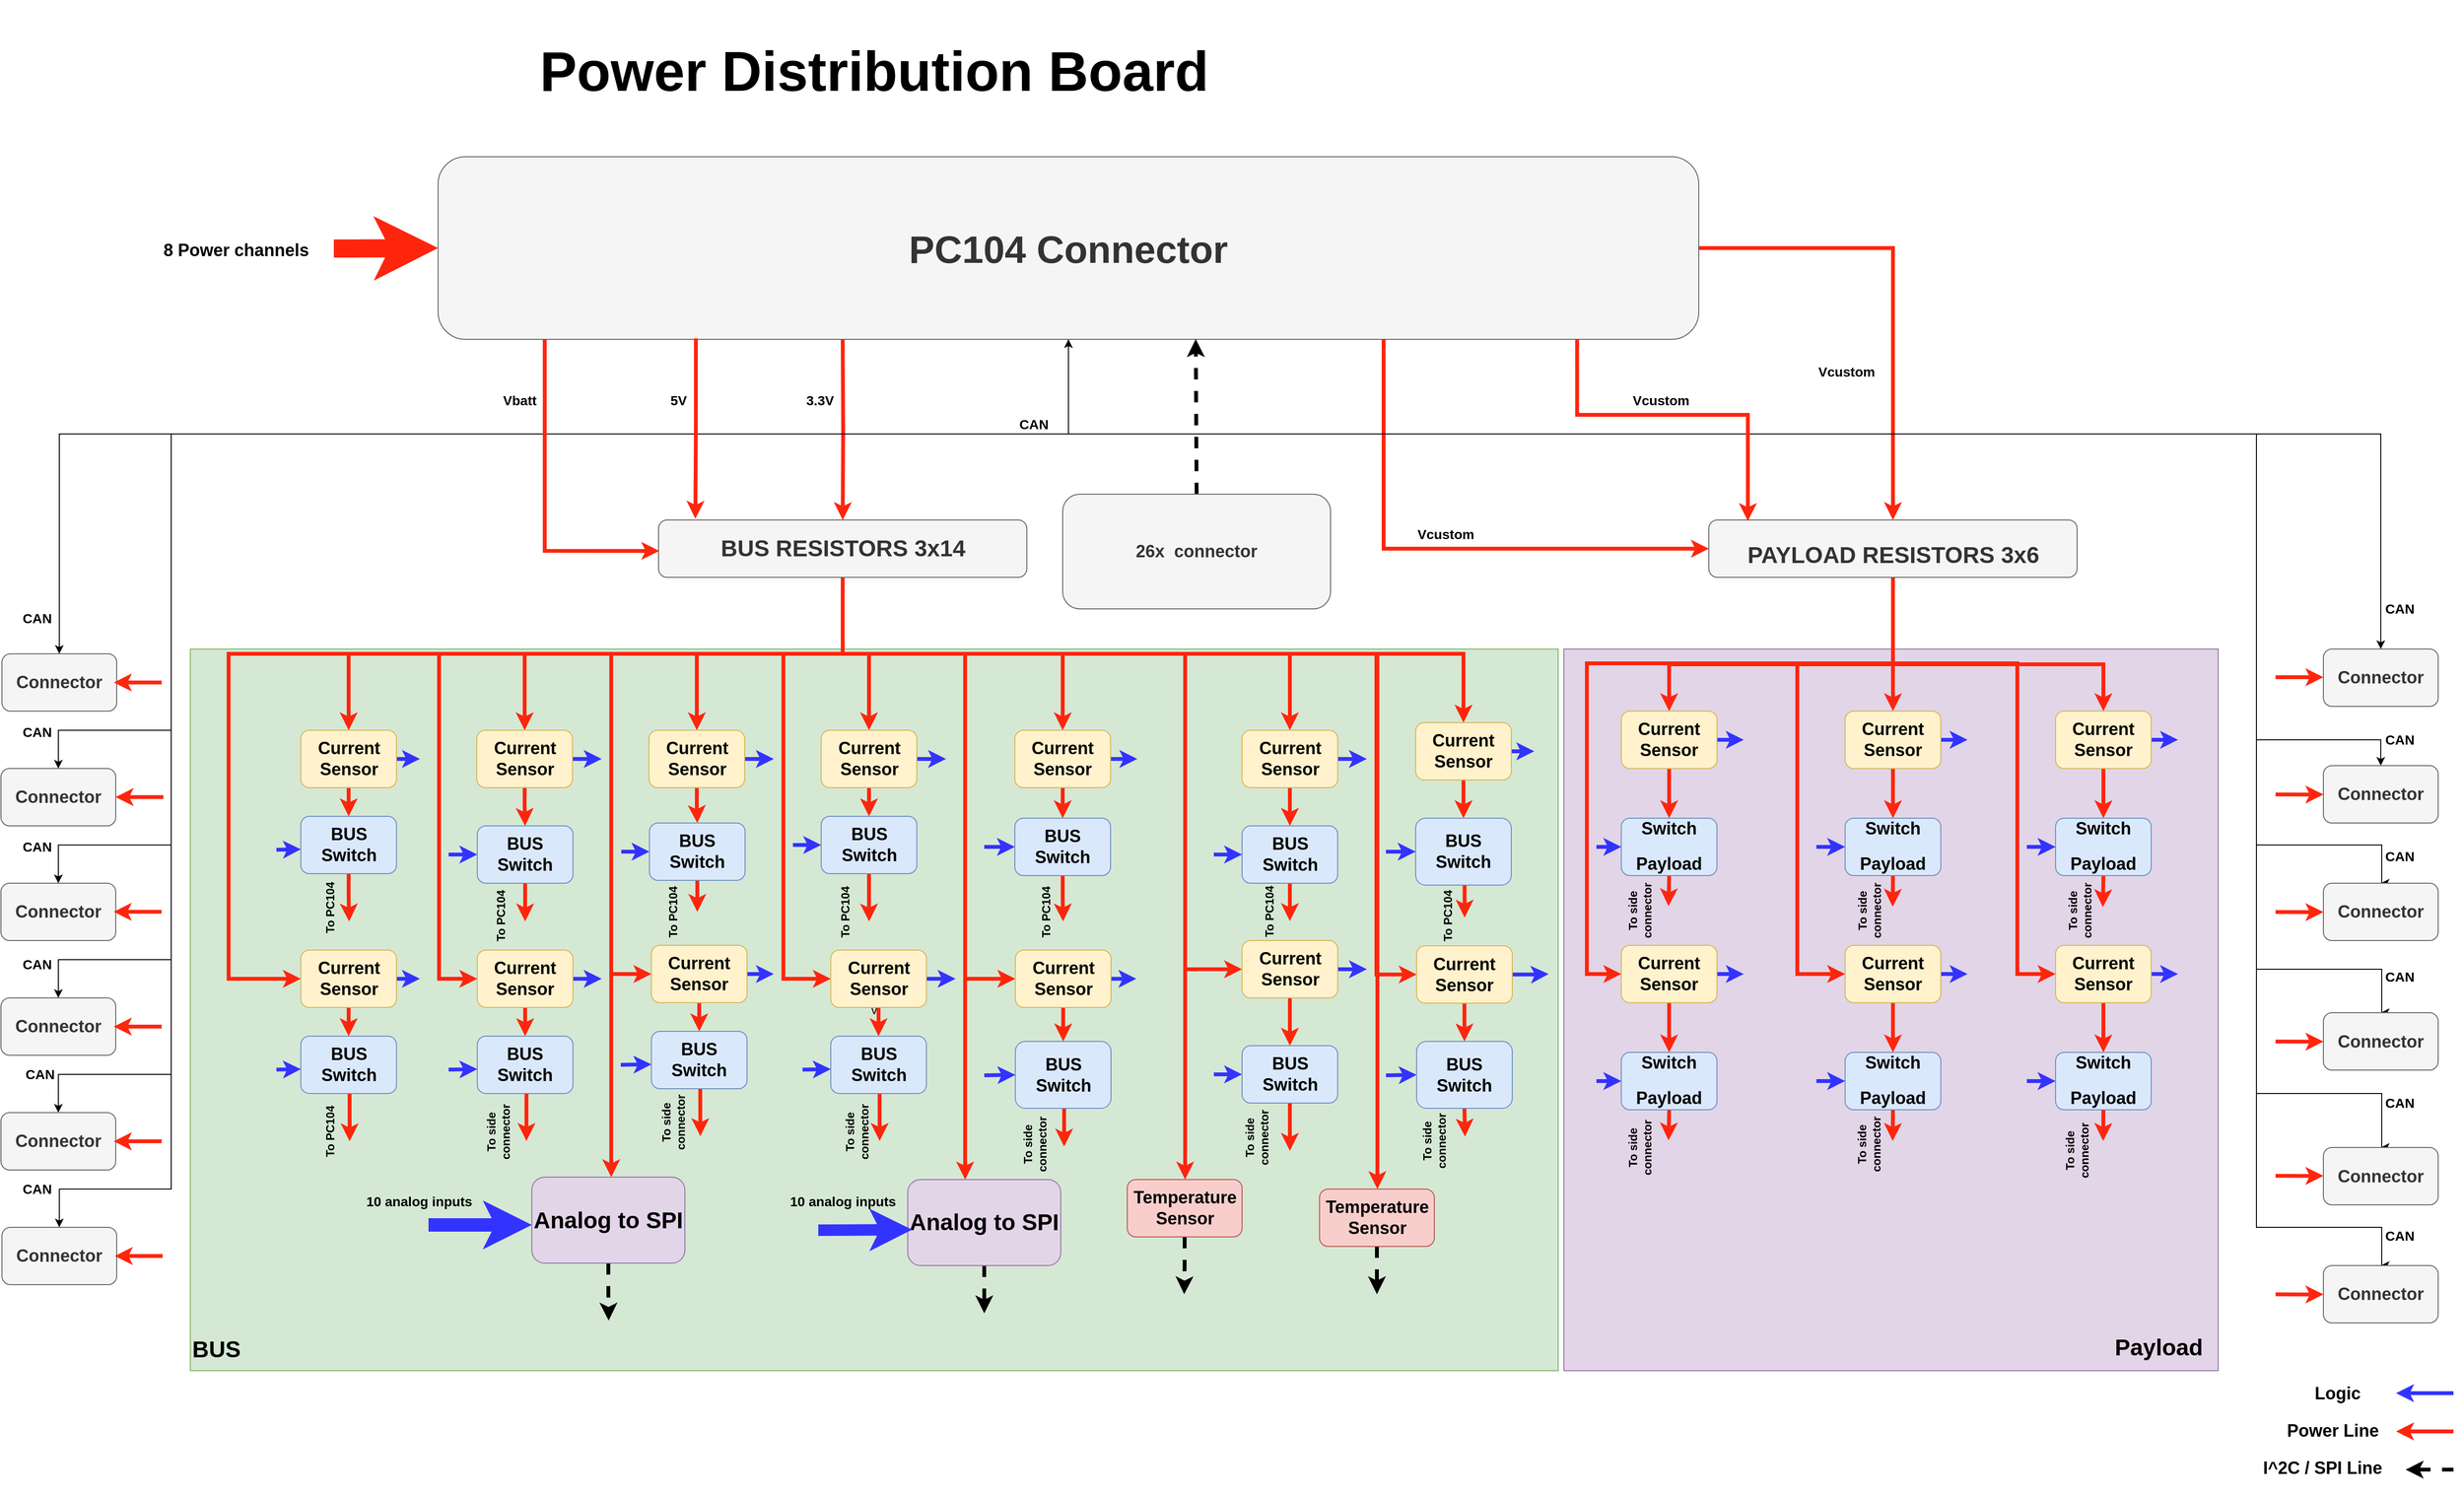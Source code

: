 <mxfile version="12.2.7" type="device" pages="1"><diagram id="EBgJ5sGOQlcolOJfKN0s" name="Page-1"><mxGraphModel dx="3011" dy="1976" grid="1" gridSize="10" guides="1" tooltips="1" connect="1" arrows="1" fold="1" page="1" pageScale="1" pageWidth="827" pageHeight="1169" math="0" shadow="0"><root><mxCell id="0"/><mxCell id="1" parent="0"/><mxCell id="wYnG9oUv0OrvmdS3lMK7-313" value="" style="rounded=0;whiteSpace=wrap;html=1;fillColor=#e1d5e7;strokeColor=#9673a6;" parent="1" vertex="1"><mxGeometry x="686" y="285" width="684" height="755" as="geometry"/></mxCell><mxCell id="wYnG9oUv0OrvmdS3lMK7-297" value="v" style="rounded=0;whiteSpace=wrap;html=1;fillColor=#d5e8d4;strokeColor=#82b366;" parent="1" vertex="1"><mxGeometry x="-750" y="285" width="1430" height="755" as="geometry"/></mxCell><mxCell id="wYnG9oUv0OrvmdS3lMK7-32" style="edgeStyle=orthogonalEdgeStyle;rounded=0;jumpSize=11;orthogonalLoop=1;jettySize=auto;html=1;exitX=0.5;exitY=1;exitDx=0;exitDy=0;entryX=0.5;entryY=0;entryDx=0;entryDy=0;strokeColor=#FF250D;strokeWidth=4;" parent="1" source="wYnG9oUv0OrvmdS3lMK7-1" target="wYnG9oUv0OrvmdS3lMK7-31" edge="1"><mxGeometry relative="1" as="geometry"/></mxCell><mxCell id="wYnG9oUv0OrvmdS3lMK7-186" style="edgeStyle=orthogonalEdgeStyle;rounded=0;jumpSize=11;orthogonalLoop=1;jettySize=auto;html=1;exitX=0.5;exitY=1;exitDx=0;exitDy=0;entryX=0.5;entryY=0;entryDx=0;entryDy=0;strokeColor=#FF250D;strokeWidth=4;" parent="1" source="wYnG9oUv0OrvmdS3lMK7-1" target="wYnG9oUv0OrvmdS3lMK7-26" edge="1"><mxGeometry relative="1" as="geometry"><Array as="points"><mxPoint x="-67.5" y="290"/><mxPoint x="-40.5" y="290"/></Array></mxGeometry></mxCell><mxCell id="wYnG9oUv0OrvmdS3lMK7-187" style="edgeStyle=orthogonalEdgeStyle;rounded=0;jumpSize=11;orthogonalLoop=1;jettySize=auto;html=1;exitX=0.5;exitY=1;exitDx=0;exitDy=0;strokeColor=#FF250D;strokeWidth=4;" parent="1" source="wYnG9oUv0OrvmdS3lMK7-1" target="wYnG9oUv0OrvmdS3lMK7-158" edge="1"><mxGeometry relative="1" as="geometry"><Array as="points"><mxPoint x="-67.5" y="290"/><mxPoint x="399.5" y="290"/></Array></mxGeometry></mxCell><mxCell id="wYnG9oUv0OrvmdS3lMK7-188" style="edgeStyle=orthogonalEdgeStyle;rounded=0;jumpSize=11;orthogonalLoop=1;jettySize=auto;html=1;exitX=0.5;exitY=1;exitDx=0;exitDy=0;entryX=0.5;entryY=0;entryDx=0;entryDy=0;strokeColor=#FF250D;strokeWidth=4;" parent="1" source="wYnG9oUv0OrvmdS3lMK7-1" target="wYnG9oUv0OrvmdS3lMK7-22" edge="1"><mxGeometry relative="1" as="geometry"><Array as="points"><mxPoint x="-67.5" y="290"/><mxPoint x="-220.5" y="290"/></Array></mxGeometry></mxCell><mxCell id="wYnG9oUv0OrvmdS3lMK7-189" style="edgeStyle=orthogonalEdgeStyle;rounded=0;jumpSize=11;orthogonalLoop=1;jettySize=auto;html=1;exitX=0.5;exitY=1;exitDx=0;exitDy=0;entryX=0.5;entryY=0;entryDx=0;entryDy=0;strokeColor=#FF250D;strokeWidth=4;" parent="1" source="wYnG9oUv0OrvmdS3lMK7-1" target="wYnG9oUv0OrvmdS3lMK7-7" edge="1"><mxGeometry relative="1" as="geometry"><Array as="points"><mxPoint x="-67.5" y="290"/><mxPoint x="-400.5" y="290"/></Array></mxGeometry></mxCell><mxCell id="wYnG9oUv0OrvmdS3lMK7-190" style="edgeStyle=orthogonalEdgeStyle;rounded=0;jumpSize=11;orthogonalLoop=1;jettySize=auto;html=1;exitX=0.5;exitY=1;exitDx=0;exitDy=0;entryX=0.5;entryY=0;entryDx=0;entryDy=0;strokeColor=#FF250D;strokeWidth=4;" parent="1" source="wYnG9oUv0OrvmdS3lMK7-1" target="wYnG9oUv0OrvmdS3lMK7-2" edge="1"><mxGeometry relative="1" as="geometry"><Array as="points"><mxPoint x="-67.5" y="290"/><mxPoint x="-584.5" y="290"/></Array></mxGeometry></mxCell><mxCell id="wYnG9oUv0OrvmdS3lMK7-191" style="edgeStyle=orthogonalEdgeStyle;rounded=0;jumpSize=11;orthogonalLoop=1;jettySize=auto;html=1;exitX=0.5;exitY=1;exitDx=0;exitDy=0;entryX=0;entryY=0.5;entryDx=0;entryDy=0;strokeColor=#FF250D;strokeWidth=4;" parent="1" source="wYnG9oUv0OrvmdS3lMK7-1" target="wYnG9oUv0OrvmdS3lMK7-65" edge="1"><mxGeometry relative="1" as="geometry"><Array as="points"><mxPoint x="-68" y="290"/><mxPoint x="60" y="290"/><mxPoint x="60" y="630"/></Array></mxGeometry></mxCell><mxCell id="wYnG9oUv0OrvmdS3lMK7-195" style="edgeStyle=orthogonalEdgeStyle;rounded=0;jumpSize=11;orthogonalLoop=1;jettySize=auto;html=1;exitX=0.5;exitY=1;exitDx=0;exitDy=0;entryX=0;entryY=0.5;entryDx=0;entryDy=0;strokeColor=#FF250D;strokeWidth=4;" parent="1" source="wYnG9oUv0OrvmdS3lMK7-1" target="wYnG9oUv0OrvmdS3lMK7-162" edge="1"><mxGeometry relative="1" as="geometry"><Array as="points"><mxPoint x="-68" y="290"/><mxPoint x="290" y="290"/><mxPoint x="290" y="620"/></Array></mxGeometry></mxCell><mxCell id="wYnG9oUv0OrvmdS3lMK7-299" style="edgeStyle=orthogonalEdgeStyle;rounded=0;jumpSize=11;orthogonalLoop=1;jettySize=auto;html=1;exitX=0.5;exitY=1;exitDx=0;exitDy=0;entryX=0;entryY=0.5;entryDx=0;entryDy=0;strokeColor=#FF250D;strokeWidth=4;" parent="1" source="wYnG9oUv0OrvmdS3lMK7-1" target="wYnG9oUv0OrvmdS3lMK7-122" edge="1"><mxGeometry relative="1" as="geometry"><Array as="points"><mxPoint x="-68" y="290"/><mxPoint x="-710" y="290"/><mxPoint x="-710" y="630"/></Array></mxGeometry></mxCell><mxCell id="wYnG9oUv0OrvmdS3lMK7-300" style="edgeStyle=orthogonalEdgeStyle;rounded=0;jumpSize=11;orthogonalLoop=1;jettySize=auto;html=1;exitX=0.5;exitY=1;exitDx=0;exitDy=0;entryX=0;entryY=0.5;entryDx=0;entryDy=0;strokeColor=#FF250D;strokeWidth=4;" parent="1" source="wYnG9oUv0OrvmdS3lMK7-1" target="wYnG9oUv0OrvmdS3lMK7-274" edge="1"><mxGeometry relative="1" as="geometry"><Array as="points"><mxPoint x="-68" y="290"/><mxPoint x="-490" y="290"/><mxPoint x="-490" y="630"/></Array></mxGeometry></mxCell><mxCell id="wYnG9oUv0OrvmdS3lMK7-301" style="edgeStyle=orthogonalEdgeStyle;rounded=0;jumpSize=11;orthogonalLoop=1;jettySize=auto;html=1;exitX=0.5;exitY=1;exitDx=0;exitDy=0;entryX=0;entryY=0.5;entryDx=0;entryDy=0;strokeColor=#FF250D;strokeWidth=4;" parent="1" source="wYnG9oUv0OrvmdS3lMK7-1" target="wYnG9oUv0OrvmdS3lMK7-281" edge="1"><mxGeometry relative="1" as="geometry"><Array as="points"><mxPoint x="-68" y="290"/><mxPoint x="-310" y="290"/><mxPoint x="-310" y="625"/></Array></mxGeometry></mxCell><mxCell id="wYnG9oUv0OrvmdS3lMK7-302" style="edgeStyle=orthogonalEdgeStyle;rounded=0;jumpSize=11;orthogonalLoop=1;jettySize=auto;html=1;exitX=0.5;exitY=1;exitDx=0;exitDy=0;entryX=0;entryY=0.5;entryDx=0;entryDy=0;strokeColor=#FF250D;strokeWidth=4;" parent="1" source="wYnG9oUv0OrvmdS3lMK7-1" target="wYnG9oUv0OrvmdS3lMK7-287" edge="1"><mxGeometry relative="1" as="geometry"><Array as="points"><mxPoint x="-68" y="290"/><mxPoint x="-130" y="290"/><mxPoint x="-130" y="630"/></Array></mxGeometry></mxCell><mxCell id="wYnG9oUv0OrvmdS3lMK7-303" style="edgeStyle=orthogonalEdgeStyle;rounded=0;jumpSize=11;orthogonalLoop=1;jettySize=auto;html=1;exitX=0.5;exitY=1;exitDx=0;exitDy=0;entryX=0.5;entryY=0;entryDx=0;entryDy=0;strokeColor=#FF250D;strokeWidth=4;" parent="1" source="wYnG9oUv0OrvmdS3lMK7-1" target="wYnG9oUv0OrvmdS3lMK7-69" edge="1"><mxGeometry relative="1" as="geometry"><Array as="points"><mxPoint x="-68" y="290"/><mxPoint x="581" y="290"/></Array></mxGeometry></mxCell><mxCell id="wYnG9oUv0OrvmdS3lMK7-304" style="edgeStyle=orthogonalEdgeStyle;rounded=0;jumpSize=11;orthogonalLoop=1;jettySize=auto;html=1;exitX=0.5;exitY=1;exitDx=0;exitDy=0;entryX=0;entryY=0.5;entryDx=0;entryDy=0;strokeColor=#FF250D;strokeWidth=4;" parent="1" source="wYnG9oUv0OrvmdS3lMK7-1" target="wYnG9oUv0OrvmdS3lMK7-293" edge="1"><mxGeometry relative="1" as="geometry"><Array as="points"><mxPoint x="-68" y="290"/><mxPoint x="490" y="290"/><mxPoint x="490" y="626"/></Array></mxGeometry></mxCell><mxCell id="wYnG9oUv0OrvmdS3lMK7-307" style="edgeStyle=orthogonalEdgeStyle;rounded=0;jumpSize=11;orthogonalLoop=1;jettySize=auto;html=1;exitX=0.5;exitY=1;exitDx=0;exitDy=0;strokeColor=#FF250D;strokeWidth=4;" parent="1" source="wYnG9oUv0OrvmdS3lMK7-1" target="wYnG9oUv0OrvmdS3lMK7-136" edge="1"><mxGeometry relative="1" as="geometry"><Array as="points"><mxPoint x="-68" y="290"/><mxPoint x="-310" y="290"/></Array></mxGeometry></mxCell><mxCell id="wYnG9oUv0OrvmdS3lMK7-308" style="edgeStyle=orthogonalEdgeStyle;rounded=0;jumpSize=11;orthogonalLoop=1;jettySize=auto;html=1;exitX=0.5;exitY=1;exitDx=0;exitDy=0;strokeColor=#FF250D;strokeWidth=4;" parent="1" source="wYnG9oUv0OrvmdS3lMK7-1" target="wYnG9oUv0OrvmdS3lMK7-132" edge="1"><mxGeometry relative="1" as="geometry"><Array as="points"><mxPoint x="-68" y="290"/><mxPoint x="60" y="290"/></Array></mxGeometry></mxCell><mxCell id="wYnG9oUv0OrvmdS3lMK7-309" style="edgeStyle=orthogonalEdgeStyle;rounded=0;jumpSize=11;orthogonalLoop=1;jettySize=auto;html=1;exitX=0.5;exitY=1;exitDx=0;exitDy=0;strokeColor=#FF250D;strokeWidth=4;" parent="1" source="wYnG9oUv0OrvmdS3lMK7-1" target="wYnG9oUv0OrvmdS3lMK7-142" edge="1"><mxGeometry relative="1" as="geometry"><Array as="points"><mxPoint x="-68" y="290"/><mxPoint x="290" y="290"/></Array></mxGeometry></mxCell><mxCell id="wYnG9oUv0OrvmdS3lMK7-311" style="edgeStyle=orthogonalEdgeStyle;rounded=0;jumpSize=11;orthogonalLoop=1;jettySize=auto;html=1;exitX=0.5;exitY=1;exitDx=0;exitDy=0;strokeColor=#FF250D;strokeWidth=4;" parent="1" source="wYnG9oUv0OrvmdS3lMK7-1" target="wYnG9oUv0OrvmdS3lMK7-152" edge="1"><mxGeometry relative="1" as="geometry"><Array as="points"><mxPoint x="-68" y="290"/><mxPoint x="491" y="290"/></Array></mxGeometry></mxCell><mxCell id="wYnG9oUv0OrvmdS3lMK7-1" value="&lt;h1&gt;BUS RESISTORS 3x14&lt;/h1&gt;" style="rounded=1;whiteSpace=wrap;html=1;rotation=0;fillColor=#f5f5f5;strokeColor=#666666;fontColor=#333333;" parent="1" vertex="1"><mxGeometry x="-260.5" y="150" width="385" height="60" as="geometry"/></mxCell><mxCell id="wYnG9oUv0OrvmdS3lMK7-18" style="edgeStyle=orthogonalEdgeStyle;rounded=0;jumpSize=11;orthogonalLoop=1;jettySize=auto;html=1;exitX=0.5;exitY=1;exitDx=0;exitDy=0;entryX=0.5;entryY=0;entryDx=0;entryDy=0;strokeColor=#FF250D;strokeWidth=4;" parent="1" source="wYnG9oUv0OrvmdS3lMK7-2" target="wYnG9oUv0OrvmdS3lMK7-3" edge="1"><mxGeometry relative="1" as="geometry"/></mxCell><mxCell id="wYnG9oUv0OrvmdS3lMK7-97" style="edgeStyle=orthogonalEdgeStyle;rounded=0;jumpSize=11;orthogonalLoop=1;jettySize=auto;html=1;exitX=1;exitY=0.5;exitDx=0;exitDy=0;strokeColor=#3333FF;strokeWidth=4;" parent="1" source="wYnG9oUv0OrvmdS3lMK7-2" edge="1"><mxGeometry relative="1" as="geometry"><mxPoint x="-510" y="400" as="targetPoint"/></mxGeometry></mxCell><mxCell id="wYnG9oUv0OrvmdS3lMK7-2" value="&lt;h2&gt;Current Sensor&lt;/h2&gt;" style="rounded=1;whiteSpace=wrap;html=1;fillColor=#fff2cc;strokeColor=#d6b656;" parent="1" vertex="1"><mxGeometry x="-634.5" y="370" width="100" height="60" as="geometry"/></mxCell><mxCell id="wYnG9oUv0OrvmdS3lMK7-110" style="edgeStyle=orthogonalEdgeStyle;rounded=0;jumpSize=11;orthogonalLoop=1;jettySize=auto;html=1;exitX=0.5;exitY=1;exitDx=0;exitDy=0;strokeColor=#FF250D;strokeWidth=4;" parent="1" source="wYnG9oUv0OrvmdS3lMK7-3" edge="1"><mxGeometry relative="1" as="geometry"><mxPoint x="-583.971" y="570.0" as="targetPoint"/><Array as="points"><mxPoint x="-584.5" y="545"/><mxPoint x="-583.5" y="545"/></Array></mxGeometry></mxCell><mxCell id="wYnG9oUv0OrvmdS3lMK7-3" value="&lt;h2&gt;BUS Switch &lt;br&gt;&lt;/h2&gt;" style="rounded=1;whiteSpace=wrap;html=1;fillColor=#dae8fc;strokeColor=#6c8ebf;" parent="1" vertex="1"><mxGeometry x="-634.5" y="460" width="100" height="60" as="geometry"/></mxCell><mxCell id="wYnG9oUv0OrvmdS3lMK7-17" style="edgeStyle=orthogonalEdgeStyle;rounded=0;jumpSize=11;orthogonalLoop=1;jettySize=auto;html=1;exitX=0.5;exitY=1;exitDx=0;exitDy=0;strokeColor=#FF250D;strokeWidth=4;" parent="1" source="wYnG9oUv0OrvmdS3lMK7-7" target="wYnG9oUv0OrvmdS3lMK7-8" edge="1"><mxGeometry relative="1" as="geometry"/></mxCell><mxCell id="wYnG9oUv0OrvmdS3lMK7-96" style="edgeStyle=orthogonalEdgeStyle;rounded=0;jumpSize=11;orthogonalLoop=1;jettySize=auto;html=1;exitX=1;exitY=0.5;exitDx=0;exitDy=0;strokeColor=#3333FF;strokeWidth=4;" parent="1" source="wYnG9oUv0OrvmdS3lMK7-7" edge="1"><mxGeometry relative="1" as="geometry"><mxPoint x="-320" y="400" as="targetPoint"/></mxGeometry></mxCell><mxCell id="wYnG9oUv0OrvmdS3lMK7-7" value="&lt;h2&gt;Current Sensor&lt;/h2&gt;" style="rounded=1;whiteSpace=wrap;html=1;fillColor=#fff2cc;strokeColor=#d6b656;" parent="1" vertex="1"><mxGeometry x="-450.5" y="370" width="100" height="60" as="geometry"/></mxCell><mxCell id="wYnG9oUv0OrvmdS3lMK7-111" style="edgeStyle=orthogonalEdgeStyle;rounded=0;jumpSize=11;orthogonalLoop=1;jettySize=auto;html=1;exitX=0.5;exitY=1;exitDx=0;exitDy=0;strokeColor=#FF250D;strokeWidth=4;" parent="1" source="wYnG9oUv0OrvmdS3lMK7-8" edge="1"><mxGeometry relative="1" as="geometry"><mxPoint x="-400" y="570" as="targetPoint"/></mxGeometry></mxCell><mxCell id="wYnG9oUv0OrvmdS3lMK7-8" value="&lt;h2&gt;BUS Switch&lt;/h2&gt;" style="rounded=1;whiteSpace=wrap;html=1;fillColor=#dae8fc;strokeColor=#6c8ebf;" parent="1" vertex="1"><mxGeometry x="-450" y="470" width="100" height="60" as="geometry"/></mxCell><mxCell id="wYnG9oUv0OrvmdS3lMK7-25" style="edgeStyle=orthogonalEdgeStyle;rounded=0;jumpSize=11;orthogonalLoop=1;jettySize=auto;html=1;exitX=0.5;exitY=1;exitDx=0;exitDy=0;strokeColor=#FF250D;strokeWidth=4;" parent="1" source="wYnG9oUv0OrvmdS3lMK7-22" target="wYnG9oUv0OrvmdS3lMK7-23" edge="1"><mxGeometry relative="1" as="geometry"/></mxCell><mxCell id="wYnG9oUv0OrvmdS3lMK7-95" style="edgeStyle=orthogonalEdgeStyle;rounded=0;jumpSize=11;orthogonalLoop=1;jettySize=auto;html=1;exitX=1;exitY=0.5;exitDx=0;exitDy=0;strokeColor=#3333FF;strokeWidth=4;" parent="1" source="wYnG9oUv0OrvmdS3lMK7-22" edge="1"><mxGeometry relative="1" as="geometry"><mxPoint x="-140" y="400" as="targetPoint"/></mxGeometry></mxCell><mxCell id="wYnG9oUv0OrvmdS3lMK7-22" value="&lt;h2&gt;Current Sensor&lt;/h2&gt;" style="rounded=1;whiteSpace=wrap;html=1;fillColor=#fff2cc;strokeColor=#d6b656;" parent="1" vertex="1"><mxGeometry x="-270.5" y="370" width="100" height="60" as="geometry"/></mxCell><mxCell id="wYnG9oUv0OrvmdS3lMK7-112" style="edgeStyle=orthogonalEdgeStyle;rounded=0;jumpSize=11;orthogonalLoop=1;jettySize=auto;html=1;exitX=0.5;exitY=1;exitDx=0;exitDy=0;strokeColor=#FF250D;strokeWidth=4;" parent="1" source="wYnG9oUv0OrvmdS3lMK7-23" edge="1"><mxGeometry relative="1" as="geometry"><mxPoint x="-220" y="560" as="targetPoint"/><Array as="points"/></mxGeometry></mxCell><mxCell id="wYnG9oUv0OrvmdS3lMK7-23" value="&lt;h2&gt;BUS Switch&lt;/h2&gt;" style="rounded=1;whiteSpace=wrap;html=1;fillColor=#dae8fc;strokeColor=#6c8ebf;" parent="1" vertex="1"><mxGeometry x="-270" y="467" width="100" height="60" as="geometry"/></mxCell><mxCell id="wYnG9oUv0OrvmdS3lMK7-29" style="edgeStyle=orthogonalEdgeStyle;rounded=0;jumpSize=11;orthogonalLoop=1;jettySize=auto;html=1;exitX=0.5;exitY=1;exitDx=0;exitDy=0;strokeColor=#FF250D;strokeWidth=4;" parent="1" source="wYnG9oUv0OrvmdS3lMK7-26" target="wYnG9oUv0OrvmdS3lMK7-28" edge="1"><mxGeometry relative="1" as="geometry"/></mxCell><mxCell id="wYnG9oUv0OrvmdS3lMK7-94" style="edgeStyle=orthogonalEdgeStyle;rounded=0;jumpSize=11;orthogonalLoop=1;jettySize=auto;html=1;exitX=1;exitY=0.5;exitDx=0;exitDy=0;strokeColor=#3333FF;strokeWidth=4;" parent="1" source="wYnG9oUv0OrvmdS3lMK7-26" edge="1"><mxGeometry relative="1" as="geometry"><mxPoint x="40" y="400" as="targetPoint"/></mxGeometry></mxCell><mxCell id="wYnG9oUv0OrvmdS3lMK7-26" value="&lt;h2&gt;Current Sensor&lt;/h2&gt;" style="rounded=1;whiteSpace=wrap;html=1;fillColor=#fff2cc;strokeColor=#d6b656;" parent="1" vertex="1"><mxGeometry x="-90.5" y="370" width="100" height="60" as="geometry"/></mxCell><mxCell id="wYnG9oUv0OrvmdS3lMK7-113" style="edgeStyle=orthogonalEdgeStyle;rounded=0;jumpSize=11;orthogonalLoop=1;jettySize=auto;html=1;exitX=0.5;exitY=1;exitDx=0;exitDy=0;strokeColor=#FF250D;strokeWidth=4;" parent="1" source="wYnG9oUv0OrvmdS3lMK7-28" edge="1"><mxGeometry relative="1" as="geometry"><mxPoint x="-40.441" y="570.0" as="targetPoint"/></mxGeometry></mxCell><mxCell id="wYnG9oUv0OrvmdS3lMK7-28" value="&lt;h2&gt;BUS Switch&lt;/h2&gt;" style="rounded=1;whiteSpace=wrap;html=1;fillColor=#dae8fc;strokeColor=#6c8ebf;" parent="1" vertex="1"><mxGeometry x="-90.5" y="460" width="100" height="60" as="geometry"/></mxCell><mxCell id="wYnG9oUv0OrvmdS3lMK7-34" style="edgeStyle=orthogonalEdgeStyle;rounded=0;jumpSize=11;orthogonalLoop=1;jettySize=auto;html=1;exitX=0.5;exitY=1;exitDx=0;exitDy=0;entryX=0.5;entryY=0;entryDx=0;entryDy=0;strokeColor=#FF250D;strokeWidth=4;" parent="1" source="wYnG9oUv0OrvmdS3lMK7-31" target="wYnG9oUv0OrvmdS3lMK7-33" edge="1"><mxGeometry relative="1" as="geometry"/></mxCell><mxCell id="wYnG9oUv0OrvmdS3lMK7-98" style="edgeStyle=orthogonalEdgeStyle;rounded=0;jumpSize=11;orthogonalLoop=1;jettySize=auto;html=1;exitX=1;exitY=0.5;exitDx=0;exitDy=0;strokeColor=#3333FF;strokeWidth=4;" parent="1" source="wYnG9oUv0OrvmdS3lMK7-31" edge="1"><mxGeometry relative="1" as="geometry"><mxPoint x="240" y="400" as="targetPoint"/></mxGeometry></mxCell><mxCell id="wYnG9oUv0OrvmdS3lMK7-31" value="&lt;h2&gt;Current Sensor&lt;/h2&gt;" style="rounded=1;whiteSpace=wrap;html=1;fillColor=#fff2cc;strokeColor=#d6b656;" parent="1" vertex="1"><mxGeometry x="112" y="370" width="100" height="60" as="geometry"/></mxCell><mxCell id="wYnG9oUv0OrvmdS3lMK7-115" style="edgeStyle=orthogonalEdgeStyle;rounded=0;jumpSize=11;orthogonalLoop=1;jettySize=auto;html=1;exitX=0.5;exitY=1;exitDx=0;exitDy=0;strokeColor=#FF250D;strokeWidth=4;entryX=0.5;entryY=0;entryDx=0;entryDy=0;" parent="1" source="wYnG9oUv0OrvmdS3lMK7-33" edge="1"><mxGeometry relative="1" as="geometry"><mxPoint x="162.417" y="569.922" as="targetPoint"/><Array as="points"><mxPoint x="162" y="546"/></Array></mxGeometry></mxCell><mxCell id="wYnG9oUv0OrvmdS3lMK7-33" value="&lt;h2&gt;BUS Switch&lt;/h2&gt;" style="rounded=1;whiteSpace=wrap;html=1;fillColor=#dae8fc;strokeColor=#6c8ebf;" parent="1" vertex="1"><mxGeometry x="112" y="462" width="100" height="60" as="geometry"/></mxCell><mxCell id="wYnG9oUv0OrvmdS3lMK7-50" style="edgeStyle=orthogonalEdgeStyle;rounded=0;jumpSize=11;orthogonalLoop=1;jettySize=auto;html=1;exitX=0.5;exitY=1;exitDx=0;exitDy=0;entryX=0.5;entryY=0;entryDx=0;entryDy=0;strokeColor=#FF250D;strokeWidth=4;" parent="1" source="wYnG9oUv0OrvmdS3lMK7-43" target="wYnG9oUv0OrvmdS3lMK7-49" edge="1"><mxGeometry relative="1" as="geometry"/></mxCell><mxCell id="wYnG9oUv0OrvmdS3lMK7-104" style="edgeStyle=orthogonalEdgeStyle;rounded=0;jumpSize=11;orthogonalLoop=1;jettySize=auto;html=1;exitX=1;exitY=0.5;exitDx=0;exitDy=0;strokeColor=#3333FF;strokeWidth=4;" parent="1" source="wYnG9oUv0OrvmdS3lMK7-43" edge="1"><mxGeometry relative="1" as="geometry"><mxPoint x="1328" y="380" as="targetPoint"/></mxGeometry></mxCell><mxCell id="wYnG9oUv0OrvmdS3lMK7-43" value="&lt;h2&gt;Current Sensor&lt;/h2&gt;" style="rounded=1;whiteSpace=wrap;html=1;fillColor=#fff2cc;strokeColor=#d6b656;" parent="1" vertex="1"><mxGeometry x="1200" y="350" width="100" height="60" as="geometry"/></mxCell><mxCell id="wYnG9oUv0OrvmdS3lMK7-116" style="edgeStyle=orthogonalEdgeStyle;rounded=0;jumpSize=11;orthogonalLoop=1;jettySize=auto;html=1;exitX=0.5;exitY=1;exitDx=0;exitDy=0;strokeColor=#FF250D;strokeWidth=4;" parent="1" source="wYnG9oUv0OrvmdS3lMK7-49" edge="1"><mxGeometry relative="1" as="geometry"><mxPoint x="1249.471" y="555.0" as="targetPoint"/><Array as="points"><mxPoint x="1250" y="525"/><mxPoint x="1249" y="525"/></Array></mxGeometry></mxCell><mxCell id="wYnG9oUv0OrvmdS3lMK7-49" value="&lt;h2&gt;Switch&lt;/h2&gt;&lt;div&gt;&lt;h2&gt;Payload&lt;/h2&gt;&lt;/div&gt;" style="rounded=1;whiteSpace=wrap;html=1;fillColor=#dae8fc;strokeColor=#6c8ebf;" parent="1" vertex="1"><mxGeometry x="1200" y="462" width="100" height="60" as="geometry"/></mxCell><mxCell id="wYnG9oUv0OrvmdS3lMK7-52" value="&lt;h1 style=&quot;font-size: 58px&quot;&gt;&lt;font style=&quot;font-size: 58px&quot;&gt;Power Distribution Board&lt;/font&gt;&lt;/h1&gt;" style="text;html=1;strokeColor=none;fillColor=none;align=center;verticalAlign=middle;whiteSpace=wrap;rounded=0;" parent="1" vertex="1"><mxGeometry x="-530.5" y="-340" width="990" height="40" as="geometry"/></mxCell><mxCell id="wYnG9oUv0OrvmdS3lMK7-68" style="edgeStyle=orthogonalEdgeStyle;rounded=0;jumpSize=11;orthogonalLoop=1;jettySize=auto;html=1;exitX=0.5;exitY=1;exitDx=0;exitDy=0;strokeColor=#FF250D;strokeWidth=4;" parent="1" source="wYnG9oUv0OrvmdS3lMK7-65" target="wYnG9oUv0OrvmdS3lMK7-66" edge="1"><mxGeometry relative="1" as="geometry"/></mxCell><mxCell id="wYnG9oUv0OrvmdS3lMK7-118" style="edgeStyle=orthogonalEdgeStyle;rounded=0;jumpSize=11;orthogonalLoop=1;jettySize=auto;html=1;exitX=1;exitY=0.5;exitDx=0;exitDy=0;strokeColor=#3333FF;strokeWidth=4;" parent="1" source="wYnG9oUv0OrvmdS3lMK7-65" edge="1"><mxGeometry relative="1" as="geometry"><mxPoint x="239" y="630" as="targetPoint"/></mxGeometry></mxCell><mxCell id="wYnG9oUv0OrvmdS3lMK7-65" value="&lt;h2&gt;Current Sensor&lt;/h2&gt;" style="rounded=1;whiteSpace=wrap;html=1;fillColor=#fff2cc;strokeColor=#d6b656;" parent="1" vertex="1"><mxGeometry x="112.5" y="600" width="100" height="60" as="geometry"/></mxCell><mxCell id="wYnG9oUv0OrvmdS3lMK7-114" style="edgeStyle=orthogonalEdgeStyle;rounded=0;jumpSize=11;orthogonalLoop=1;jettySize=auto;html=1;strokeColor=#FF250D;strokeWidth=4;" parent="1" edge="1"><mxGeometry relative="1" as="geometry"><mxPoint x="163.5" y="805.5" as="targetPoint"/><mxPoint x="163.5" y="765.5" as="sourcePoint"/><Array as="points"><mxPoint x="163.5" y="785.5"/></Array></mxGeometry></mxCell><mxCell id="wYnG9oUv0OrvmdS3lMK7-66" value="&lt;h2&gt;BUS Switch&lt;/h2&gt;" style="rounded=1;whiteSpace=wrap;html=1;fillColor=#dae8fc;strokeColor=#6c8ebf;" parent="1" vertex="1"><mxGeometry x="112.5" y="695.5" width="100" height="70" as="geometry"/></mxCell><mxCell id="wYnG9oUv0OrvmdS3lMK7-74" style="edgeStyle=orthogonalEdgeStyle;rounded=0;jumpSize=11;orthogonalLoop=1;jettySize=auto;html=1;exitX=0.5;exitY=1;exitDx=0;exitDy=0;entryX=0.5;entryY=0;entryDx=0;entryDy=0;strokeColor=#FF250D;strokeWidth=4;" parent="1" source="wYnG9oUv0OrvmdS3lMK7-69" target="wYnG9oUv0OrvmdS3lMK7-70" edge="1"><mxGeometry relative="1" as="geometry"/></mxCell><mxCell id="wYnG9oUv0OrvmdS3lMK7-105" style="edgeStyle=orthogonalEdgeStyle;rounded=0;jumpSize=11;orthogonalLoop=1;jettySize=auto;html=1;exitX=1;exitY=0.5;exitDx=0;exitDy=0;strokeColor=#3333FF;strokeWidth=4;" parent="1" source="wYnG9oUv0OrvmdS3lMK7-69" edge="1"><mxGeometry relative="1" as="geometry"><mxPoint x="655" y="392" as="targetPoint"/></mxGeometry></mxCell><mxCell id="wYnG9oUv0OrvmdS3lMK7-69" value="&lt;h2&gt;Current Sensor&lt;/h2&gt;" style="rounded=1;whiteSpace=wrap;html=1;fillColor=#fff2cc;strokeColor=#d6b656;" parent="1" vertex="1"><mxGeometry x="531" y="362" width="100" height="60" as="geometry"/></mxCell><mxCell id="wYnG9oUv0OrvmdS3lMK7-213" style="edgeStyle=orthogonalEdgeStyle;rounded=0;jumpSize=11;orthogonalLoop=1;jettySize=auto;html=1;exitX=0.5;exitY=1;exitDx=0;exitDy=0;strokeColor=#FF250D;strokeWidth=4;entryX=0.5;entryY=0;entryDx=0;entryDy=0;" parent="1" source="wYnG9oUv0OrvmdS3lMK7-70" edge="1"><mxGeometry relative="1" as="geometry"><mxPoint x="582.2" y="566" as="targetPoint"/></mxGeometry></mxCell><mxCell id="wYnG9oUv0OrvmdS3lMK7-70" value="&lt;h2&gt;BUS Switch&lt;/h2&gt;" style="rounded=1;whiteSpace=wrap;html=1;fillColor=#dae8fc;strokeColor=#6c8ebf;" parent="1" vertex="1"><mxGeometry x="531" y="462" width="100" height="70" as="geometry"/></mxCell><mxCell id="wYnG9oUv0OrvmdS3lMK7-79" value="" style="endArrow=classic;html=1;strokeColor=#3333FF;strokeWidth=4;" parent="1" edge="1"><mxGeometry width="50" height="50" relative="1" as="geometry"><mxPoint x="-660" y="495" as="sourcePoint"/><mxPoint x="-634.5" y="494.5" as="targetPoint"/></mxGeometry></mxCell><mxCell id="wYnG9oUv0OrvmdS3lMK7-80" value="" style="endArrow=classic;html=1;strokeColor=#3333FF;strokeWidth=4;" parent="1" edge="1"><mxGeometry width="50" height="50" relative="1" as="geometry"><mxPoint x="-480" y="500" as="sourcePoint"/><mxPoint x="-450" y="500" as="targetPoint"/></mxGeometry></mxCell><mxCell id="wYnG9oUv0OrvmdS3lMK7-81" value="" style="endArrow=classic;html=1;strokeColor=#3333FF;strokeWidth=4;" parent="1" edge="1"><mxGeometry width="50" height="50" relative="1" as="geometry"><mxPoint x="-299.5" y="497" as="sourcePoint"/><mxPoint x="-270" y="497" as="targetPoint"/></mxGeometry></mxCell><mxCell id="wYnG9oUv0OrvmdS3lMK7-82" value="" style="endArrow=classic;html=1;strokeColor=#3333FF;strokeWidth=4;" parent="1" edge="1"><mxGeometry width="50" height="50" relative="1" as="geometry"><mxPoint x="-120" y="490" as="sourcePoint"/><mxPoint x="-90.5" y="490" as="targetPoint"/></mxGeometry></mxCell><mxCell id="wYnG9oUv0OrvmdS3lMK7-83" value="" style="endArrow=classic;html=1;strokeColor=#3333FF;strokeWidth=4;entryX=0;entryY=0.5;entryDx=0;entryDy=0;" parent="1" target="wYnG9oUv0OrvmdS3lMK7-33" edge="1"><mxGeometry width="50" height="50" relative="1" as="geometry"><mxPoint x="80" y="492" as="sourcePoint"/><mxPoint x="212" y="514" as="targetPoint"/></mxGeometry></mxCell><mxCell id="wYnG9oUv0OrvmdS3lMK7-84" value="" style="endArrow=classic;html=1;strokeColor=#3333FF;strokeWidth=4;entryX=0;entryY=0.5;entryDx=0;entryDy=0;" parent="1" target="wYnG9oUv0OrvmdS3lMK7-49" edge="1"><mxGeometry width="50" height="50" relative="1" as="geometry"><mxPoint x="1170" y="492" as="sourcePoint"/><mxPoint x="1300.0" y="492.0" as="targetPoint"/></mxGeometry></mxCell><mxCell id="wYnG9oUv0OrvmdS3lMK7-88" value="" style="endArrow=classic;html=1;strokeColor=#3333FF;strokeWidth=4;" parent="1" edge="1"><mxGeometry width="50" height="50" relative="1" as="geometry"><mxPoint x="1616.0" y="1063.5" as="sourcePoint"/><mxPoint x="1556.0" y="1063.5" as="targetPoint"/></mxGeometry></mxCell><mxCell id="wYnG9oUv0OrvmdS3lMK7-89" value="&lt;h2&gt;Logic&lt;/h2&gt;" style="text;html=1;strokeColor=none;fillColor=none;align=center;verticalAlign=middle;whiteSpace=wrap;rounded=0;" parent="1" vertex="1"><mxGeometry x="1450" y="1053.5" width="90" height="20" as="geometry"/></mxCell><mxCell id="wYnG9oUv0OrvmdS3lMK7-90" value="" style="endArrow=classic;html=1;strokeColor=#FF250D;strokeWidth=4;" parent="1" edge="1"><mxGeometry width="50" height="50" relative="1" as="geometry"><mxPoint x="1616.0" y="1103.5" as="sourcePoint"/><mxPoint x="1556.0" y="1103.5" as="targetPoint"/><Array as="points"><mxPoint x="1576" y="1103.5"/></Array></mxGeometry></mxCell><mxCell id="wYnG9oUv0OrvmdS3lMK7-93" value="&lt;h2&gt;Power Line&lt;/h2&gt;" style="text;html=1;strokeColor=none;fillColor=none;align=center;verticalAlign=middle;whiteSpace=wrap;rounded=0;" parent="1" vertex="1"><mxGeometry x="1440" y="1091" width="100" height="23" as="geometry"/></mxCell><mxCell id="wYnG9oUv0OrvmdS3lMK7-102" value="" style="endArrow=classic;html=1;strokeColor=#3333FF;strokeWidth=4;entryX=0;entryY=0.5;entryDx=0;entryDy=0;" parent="1" target="wYnG9oUv0OrvmdS3lMK7-66" edge="1"><mxGeometry width="50" height="50" relative="1" as="geometry"><mxPoint x="80" y="731" as="sourcePoint"/><mxPoint x="212.5" y="730.0" as="targetPoint"/></mxGeometry></mxCell><mxCell id="wYnG9oUv0OrvmdS3lMK7-103" value="" style="endArrow=classic;html=1;strokeColor=#3333FF;strokeWidth=4;entryX=0;entryY=0.5;entryDx=0;entryDy=0;" parent="1" target="wYnG9oUv0OrvmdS3lMK7-70" edge="1"><mxGeometry width="50" height="50" relative="1" as="geometry"><mxPoint x="500" y="497" as="sourcePoint"/><mxPoint x="631.5" y="496.5" as="targetPoint"/></mxGeometry></mxCell><mxCell id="wYnG9oUv0OrvmdS3lMK7-120" style="edgeStyle=orthogonalEdgeStyle;rounded=0;jumpSize=11;orthogonalLoop=1;jettySize=auto;html=1;exitX=0.5;exitY=1;exitDx=0;exitDy=0;entryX=0.5;entryY=0;entryDx=0;entryDy=0;strokeColor=#FF250D;strokeWidth=4;" parent="1" source="wYnG9oUv0OrvmdS3lMK7-122" target="wYnG9oUv0OrvmdS3lMK7-124" edge="1"><mxGeometry relative="1" as="geometry"/></mxCell><mxCell id="wYnG9oUv0OrvmdS3lMK7-121" style="edgeStyle=orthogonalEdgeStyle;rounded=0;jumpSize=11;orthogonalLoop=1;jettySize=auto;html=1;exitX=1;exitY=0.5;exitDx=0;exitDy=0;strokeColor=#3333FF;strokeWidth=4;" parent="1" source="wYnG9oUv0OrvmdS3lMK7-122" edge="1"><mxGeometry relative="1" as="geometry"><mxPoint x="-510" y="630" as="targetPoint"/></mxGeometry></mxCell><mxCell id="wYnG9oUv0OrvmdS3lMK7-122" value="&lt;h2&gt;Current Sensor&lt;/h2&gt;" style="rounded=1;whiteSpace=wrap;html=1;fillColor=#fff2cc;strokeColor=#d6b656;" parent="1" vertex="1"><mxGeometry x="-634.5" y="600" width="100" height="60" as="geometry"/></mxCell><mxCell id="wYnG9oUv0OrvmdS3lMK7-123" style="edgeStyle=orthogonalEdgeStyle;rounded=0;jumpSize=11;orthogonalLoop=1;jettySize=auto;html=1;exitX=0.5;exitY=1;exitDx=0;exitDy=0;strokeColor=#FF250D;strokeWidth=4;" parent="1" source="wYnG9oUv0OrvmdS3lMK7-124" edge="1"><mxGeometry relative="1" as="geometry"><mxPoint x="-583.5" y="800" as="targetPoint"/><Array as="points"><mxPoint x="-583.5" y="750"/></Array></mxGeometry></mxCell><mxCell id="wYnG9oUv0OrvmdS3lMK7-124" value="&lt;h2&gt;BUS Switch&lt;br&gt;&lt;/h2&gt;" style="rounded=1;whiteSpace=wrap;html=1;fillColor=#dae8fc;strokeColor=#6c8ebf;" parent="1" vertex="1"><mxGeometry x="-634.5" y="690" width="100" height="60" as="geometry"/></mxCell><mxCell id="wYnG9oUv0OrvmdS3lMK7-125" value="" style="endArrow=classic;html=1;strokeColor=#3333FF;strokeWidth=4;" parent="1" edge="1"><mxGeometry width="50" height="50" relative="1" as="geometry"><mxPoint x="-660" y="725" as="sourcePoint"/><mxPoint x="-634.5" y="724.5" as="targetPoint"/></mxGeometry></mxCell><mxCell id="wYnG9oUv0OrvmdS3lMK7-181" style="edgeStyle=orthogonalEdgeStyle;rounded=0;jumpSize=11;orthogonalLoop=1;jettySize=auto;html=1;exitX=0.5;exitY=1;exitDx=0;exitDy=0;strokeColor=#000000;strokeWidth=4;dashed=1;" parent="1" source="wYnG9oUv0OrvmdS3lMK7-132" edge="1"><mxGeometry relative="1" as="geometry"><mxPoint x="80" y="980" as="targetPoint"/><Array as="points"><mxPoint x="80" y="970"/><mxPoint x="80" y="970"/></Array></mxGeometry></mxCell><mxCell id="wYnG9oUv0OrvmdS3lMK7-132" value="&lt;h1&gt;Analog to SPI&lt;br&gt;&lt;/h1&gt;" style="rounded=1;whiteSpace=wrap;html=1;fillColor=#e1d5e7;strokeColor=#9673a6;" parent="1" vertex="1"><mxGeometry y="840" width="160" height="90" as="geometry"/></mxCell><mxCell id="wYnG9oUv0OrvmdS3lMK7-134" value="" style="endArrow=classic;html=1;strokeColor=#3333FF;strokeWidth=12;" parent="1" edge="1"><mxGeometry width="50" height="50" relative="1" as="geometry"><mxPoint x="-93.5" y="893" as="sourcePoint"/><mxPoint x="4.5" y="892.5" as="targetPoint"/></mxGeometry></mxCell><mxCell id="wYnG9oUv0OrvmdS3lMK7-135" value="" style="endArrow=classic;html=1;strokeColor=#3333FF;strokeWidth=14;" parent="1" edge="1"><mxGeometry width="50" height="50" relative="1" as="geometry"><mxPoint x="-501" y="887.5" as="sourcePoint"/><mxPoint x="-393" y="887.5" as="targetPoint"/></mxGeometry></mxCell><mxCell id="wYnG9oUv0OrvmdS3lMK7-178" style="edgeStyle=orthogonalEdgeStyle;rounded=0;jumpSize=11;orthogonalLoop=1;jettySize=auto;html=1;exitX=0.5;exitY=1;exitDx=0;exitDy=0;strokeColor=#000000;strokeWidth=4;dashed=1;" parent="1" source="wYnG9oUv0OrvmdS3lMK7-136" edge="1"><mxGeometry relative="1" as="geometry"><mxPoint x="-312.667" y="987.5" as="targetPoint"/></mxGeometry></mxCell><mxCell id="wYnG9oUv0OrvmdS3lMK7-136" value="&lt;h1&gt;Analog to SPI&lt;br&gt;&lt;/h1&gt;" style="rounded=1;whiteSpace=wrap;html=1;fillColor=#e1d5e7;strokeColor=#9673a6;" parent="1" vertex="1"><mxGeometry x="-393" y="837.5" width="160" height="90" as="geometry"/></mxCell><mxCell id="wYnG9oUv0OrvmdS3lMK7-146" style="edgeStyle=orthogonalEdgeStyle;rounded=0;jumpSize=11;orthogonalLoop=1;jettySize=auto;html=1;exitX=0.5;exitY=1;exitDx=0;exitDy=0;strokeColor=#000000;strokeWidth=4;dashed=1;" parent="1" source="wYnG9oUv0OrvmdS3lMK7-142" edge="1"><mxGeometry relative="1" as="geometry"><mxPoint x="289" y="960" as="targetPoint"/><Array as="points"><mxPoint x="289" y="930"/><mxPoint x="289" y="960"/></Array></mxGeometry></mxCell><mxCell id="wYnG9oUv0OrvmdS3lMK7-142" value="&lt;h2&gt;Temperature Sensor&lt;/h2&gt;" style="rounded=1;whiteSpace=wrap;html=1;fillColor=#f8cecc;strokeColor=#b85450;" parent="1" vertex="1"><mxGeometry x="229.5" y="840" width="120" height="60" as="geometry"/></mxCell><mxCell id="wYnG9oUv0OrvmdS3lMK7-147" style="edgeStyle=orthogonalEdgeStyle;rounded=0;jumpSize=11;orthogonalLoop=1;jettySize=auto;html=1;strokeColor=#000000;strokeWidth=4;dashed=1;" parent="1" edge="1"><mxGeometry relative="1" as="geometry"><mxPoint x="1566" y="1143.5" as="targetPoint"/><mxPoint x="1616" y="1143.5" as="sourcePoint"/></mxGeometry></mxCell><mxCell id="wYnG9oUv0OrvmdS3lMK7-148" value="&lt;h2&gt;I^2C / SPI Line&lt;/h2&gt;" style="text;html=1;resizable=0;points=[];autosize=1;align=left;verticalAlign=top;spacingTop=-4;" parent="1" vertex="1"><mxGeometry x="1415" y="1114" width="140" height="50" as="geometry"/></mxCell><mxCell id="wYnG9oUv0OrvmdS3lMK7-153" style="edgeStyle=orthogonalEdgeStyle;rounded=0;jumpSize=11;orthogonalLoop=1;jettySize=auto;html=1;exitX=0.5;exitY=1;exitDx=0;exitDy=0;dashed=1;strokeColor=#000000;strokeWidth=4;" parent="1" source="wYnG9oUv0OrvmdS3lMK7-152" edge="1"><mxGeometry relative="1" as="geometry"><mxPoint x="490.5" y="960" as="targetPoint"/></mxGeometry></mxCell><mxCell id="wYnG9oUv0OrvmdS3lMK7-152" value="&lt;h2&gt;Temperature Sensor&lt;/h2&gt;" style="rounded=1;whiteSpace=wrap;html=1;fillColor=#f8cecc;strokeColor=#b85450;" parent="1" vertex="1"><mxGeometry x="430.5" y="850" width="120" height="60" as="geometry"/></mxCell><mxCell id="wYnG9oUv0OrvmdS3lMK7-160" value="" style="edgeStyle=orthogonalEdgeStyle;rounded=0;jumpSize=11;orthogonalLoop=1;jettySize=auto;html=1;strokeColor=#FF250D;strokeWidth=4;" parent="1" source="wYnG9oUv0OrvmdS3lMK7-158" target="wYnG9oUv0OrvmdS3lMK7-159" edge="1"><mxGeometry relative="1" as="geometry"/></mxCell><mxCell id="wYnG9oUv0OrvmdS3lMK7-165" style="edgeStyle=orthogonalEdgeStyle;rounded=0;jumpSize=11;orthogonalLoop=1;jettySize=auto;html=1;exitX=1;exitY=0.5;exitDx=0;exitDy=0;strokeColor=#3333FF;strokeWidth=4;" parent="1" source="wYnG9oUv0OrvmdS3lMK7-158" edge="1"><mxGeometry relative="1" as="geometry"><mxPoint x="480" y="400" as="targetPoint"/></mxGeometry></mxCell><mxCell id="wYnG9oUv0OrvmdS3lMK7-158" value="&lt;h2&gt;Current Sensor&lt;/h2&gt;" style="rounded=1;whiteSpace=wrap;html=1;fillColor=#fff2cc;strokeColor=#d6b656;" parent="1" vertex="1"><mxGeometry x="349.5" y="370" width="100" height="60" as="geometry"/></mxCell><mxCell id="wYnG9oUv0OrvmdS3lMK7-211" style="edgeStyle=orthogonalEdgeStyle;rounded=0;jumpSize=11;orthogonalLoop=1;jettySize=auto;html=1;exitX=0.5;exitY=1;exitDx=0;exitDy=0;strokeColor=#FF250D;strokeWidth=4;" parent="1" source="wYnG9oUv0OrvmdS3lMK7-159" edge="1"><mxGeometry relative="1" as="geometry"><mxPoint x="399.5" y="569.571" as="targetPoint"/></mxGeometry></mxCell><mxCell id="wYnG9oUv0OrvmdS3lMK7-159" value="&lt;h2&gt;BUS Switch&lt;br&gt;&lt;/h2&gt;" style="rounded=1;whiteSpace=wrap;html=1;fillColor=#dae8fc;strokeColor=#6c8ebf;" parent="1" vertex="1"><mxGeometry x="349.5" y="470" width="100" height="60" as="geometry"/></mxCell><mxCell id="wYnG9oUv0OrvmdS3lMK7-161" value="" style="edgeStyle=orthogonalEdgeStyle;rounded=0;jumpSize=11;orthogonalLoop=1;jettySize=auto;html=1;strokeColor=#FF250D;strokeWidth=4;" parent="1" source="wYnG9oUv0OrvmdS3lMK7-162" target="wYnG9oUv0OrvmdS3lMK7-163" edge="1"><mxGeometry relative="1" as="geometry"/></mxCell><mxCell id="wYnG9oUv0OrvmdS3lMK7-166" style="edgeStyle=orthogonalEdgeStyle;rounded=0;jumpSize=11;orthogonalLoop=1;jettySize=auto;html=1;exitX=1;exitY=0.5;exitDx=0;exitDy=0;strokeColor=#3333FF;strokeWidth=4;" parent="1" source="wYnG9oUv0OrvmdS3lMK7-162" edge="1"><mxGeometry relative="1" as="geometry"><mxPoint x="480" y="620" as="targetPoint"/></mxGeometry></mxCell><mxCell id="wYnG9oUv0OrvmdS3lMK7-162" value="&lt;h2&gt;Current Sensor&lt;/h2&gt;" style="rounded=1;whiteSpace=wrap;html=1;fillColor=#fff2cc;strokeColor=#d6b656;" parent="1" vertex="1"><mxGeometry x="349.5" y="590" width="100" height="60" as="geometry"/></mxCell><mxCell id="wYnG9oUv0OrvmdS3lMK7-212" style="edgeStyle=orthogonalEdgeStyle;rounded=0;jumpSize=11;orthogonalLoop=1;jettySize=auto;html=1;strokeColor=#FF250D;strokeWidth=4;" parent="1" source="wYnG9oUv0OrvmdS3lMK7-163" edge="1"><mxGeometry relative="1" as="geometry"><mxPoint x="399.5" y="810" as="targetPoint"/></mxGeometry></mxCell><mxCell id="wYnG9oUv0OrvmdS3lMK7-163" value="&lt;h2&gt;BUS Switch&lt;br&gt;&lt;/h2&gt;" style="rounded=1;whiteSpace=wrap;html=1;fillColor=#dae8fc;strokeColor=#6c8ebf;" parent="1" vertex="1"><mxGeometry x="349.5" y="700" width="100" height="60" as="geometry"/></mxCell><mxCell id="wYnG9oUv0OrvmdS3lMK7-167" value="" style="endArrow=classic;html=1;strokeColor=#3333FF;strokeWidth=4;entryX=0;entryY=0.5;entryDx=0;entryDy=0;" parent="1" target="wYnG9oUv0OrvmdS3lMK7-159" edge="1"><mxGeometry width="50" height="50" relative="1" as="geometry"><mxPoint x="320" y="500" as="sourcePoint"/><mxPoint x="449.5" y="510.0" as="targetPoint"/></mxGeometry></mxCell><mxCell id="wYnG9oUv0OrvmdS3lMK7-168" value="" style="endArrow=classic;html=1;strokeColor=#3333FF;strokeWidth=4;entryX=0;entryY=0.5;entryDx=0;entryDy=0;" parent="1" target="wYnG9oUv0OrvmdS3lMK7-163" edge="1"><mxGeometry width="50" height="50" relative="1" as="geometry"><mxPoint x="320" y="730" as="sourcePoint"/><mxPoint x="449.5" y="730.0" as="targetPoint"/></mxGeometry></mxCell><mxCell id="wYnG9oUv0OrvmdS3lMK7-171" value="&lt;h3&gt;10 analog inputs&lt;/h3&gt;" style="text;html=1;resizable=0;points=[];autosize=1;align=left;verticalAlign=top;spacingTop=-4;" parent="1" vertex="1"><mxGeometry x="-125.5" y="837.5" width="130" height="40" as="geometry"/></mxCell><mxCell id="wYnG9oUv0OrvmdS3lMK7-173" value="&lt;h3&gt;10 analog inputs&lt;/h3&gt;" style="text;html=1;resizable=0;points=[];autosize=1;align=left;verticalAlign=top;spacingTop=-4;" parent="1" vertex="1"><mxGeometry x="-568.5" y="837.5" width="130" height="40" as="geometry"/></mxCell><mxCell id="wYnG9oUv0OrvmdS3lMK7-208" style="edgeStyle=orthogonalEdgeStyle;rounded=0;jumpSize=11;orthogonalLoop=1;jettySize=auto;html=1;strokeColor=#FF250D;strokeWidth=4;" parent="1" target="wYnG9oUv0OrvmdS3lMK7-1" edge="1"><mxGeometry relative="1" as="geometry"><mxPoint x="-68" y="-39" as="sourcePoint"/></mxGeometry></mxCell><mxCell id="wYnG9oUv0OrvmdS3lMK7-269" style="edgeStyle=orthogonalEdgeStyle;rounded=0;jumpSize=11;orthogonalLoop=1;jettySize=auto;html=1;exitX=0.75;exitY=1;exitDx=0;exitDy=0;entryX=0;entryY=0.5;entryDx=0;entryDy=0;strokeColor=#FF250D;strokeWidth=4;" parent="1" source="wYnG9oUv0OrvmdS3lMK7-199" target="wYnG9oUv0OrvmdS3lMK7-260" edge="1"><mxGeometry relative="1" as="geometry"/></mxCell><mxCell id="wYnG9oUv0OrvmdS3lMK7-270" style="edgeStyle=orthogonalEdgeStyle;rounded=0;jumpSize=11;orthogonalLoop=1;jettySize=auto;html=1;exitX=1;exitY=0.5;exitDx=0;exitDy=0;strokeColor=#FF250D;strokeWidth=4;" parent="1" source="wYnG9oUv0OrvmdS3lMK7-199" target="wYnG9oUv0OrvmdS3lMK7-260" edge="1"><mxGeometry relative="1" as="geometry"/></mxCell><mxCell id="brlTD91CJ-yaswF_bkW--2" style="edgeStyle=orthogonalEdgeStyle;rounded=0;orthogonalLoop=1;jettySize=auto;html=1;exitX=0.5;exitY=1;exitDx=0;exitDy=0;entryX=0.5;entryY=0;entryDx=0;entryDy=0;" edge="1" parent="1" source="wYnG9oUv0OrvmdS3lMK7-199" target="wYnG9oUv0OrvmdS3lMK7-326"><mxGeometry relative="1" as="geometry"><Array as="points"><mxPoint x="168" y="60"/><mxPoint x="-887" y="60"/></Array></mxGeometry></mxCell><mxCell id="brlTD91CJ-yaswF_bkW--3" style="edgeStyle=orthogonalEdgeStyle;rounded=0;orthogonalLoop=1;jettySize=auto;html=1;exitX=0.5;exitY=1;exitDx=0;exitDy=0;" edge="1" parent="1" source="wYnG9oUv0OrvmdS3lMK7-199" target="wYnG9oUv0OrvmdS3lMK7-327"><mxGeometry relative="1" as="geometry"><Array as="points"><mxPoint x="168" y="60"/><mxPoint x="-770" y="60"/><mxPoint x="-770" y="370"/><mxPoint x="-888" y="370"/></Array></mxGeometry></mxCell><mxCell id="brlTD91CJ-yaswF_bkW--4" style="edgeStyle=orthogonalEdgeStyle;rounded=0;orthogonalLoop=1;jettySize=auto;html=1;exitX=0.5;exitY=1;exitDx=0;exitDy=0;entryX=0.5;entryY=0;entryDx=0;entryDy=0;" edge="1" parent="1" source="wYnG9oUv0OrvmdS3lMK7-199" target="wYnG9oUv0OrvmdS3lMK7-328"><mxGeometry relative="1" as="geometry"><Array as="points"><mxPoint x="168" y="60"/><mxPoint x="-770" y="60"/><mxPoint x="-770" y="490"/><mxPoint x="-888" y="490"/></Array></mxGeometry></mxCell><mxCell id="brlTD91CJ-yaswF_bkW--5" style="edgeStyle=orthogonalEdgeStyle;rounded=0;orthogonalLoop=1;jettySize=auto;html=1;exitX=0.5;exitY=1;exitDx=0;exitDy=0;" edge="1" parent="1" source="wYnG9oUv0OrvmdS3lMK7-199" target="wYnG9oUv0OrvmdS3lMK7-339"><mxGeometry relative="1" as="geometry"><Array as="points"><mxPoint x="168" y="60"/><mxPoint x="-770" y="60"/><mxPoint x="-770" y="610"/><mxPoint x="-888" y="610"/></Array></mxGeometry></mxCell><mxCell id="brlTD91CJ-yaswF_bkW--6" style="edgeStyle=orthogonalEdgeStyle;rounded=0;orthogonalLoop=1;jettySize=auto;html=1;exitX=0.5;exitY=1;exitDx=0;exitDy=0;entryX=0.5;entryY=0;entryDx=0;entryDy=0;" edge="1" parent="1" source="wYnG9oUv0OrvmdS3lMK7-199" target="wYnG9oUv0OrvmdS3lMK7-341"><mxGeometry relative="1" as="geometry"><Array as="points"><mxPoint x="168" y="60"/><mxPoint x="-770" y="60"/><mxPoint x="-770" y="730"/><mxPoint x="-888" y="730"/></Array></mxGeometry></mxCell><mxCell id="brlTD91CJ-yaswF_bkW--7" style="edgeStyle=orthogonalEdgeStyle;rounded=0;orthogonalLoop=1;jettySize=auto;html=1;exitX=0.5;exitY=1;exitDx=0;exitDy=0;entryX=0.5;entryY=0;entryDx=0;entryDy=0;" edge="1" parent="1" source="wYnG9oUv0OrvmdS3lMK7-199" target="wYnG9oUv0OrvmdS3lMK7-343"><mxGeometry relative="1" as="geometry"><Array as="points"><mxPoint x="168" y="60"/><mxPoint x="-770" y="60"/><mxPoint x="-770" y="850"/><mxPoint x="-887" y="850"/></Array></mxGeometry></mxCell><mxCell id="brlTD91CJ-yaswF_bkW--8" style="edgeStyle=orthogonalEdgeStyle;rounded=0;orthogonalLoop=1;jettySize=auto;html=1;exitX=0.5;exitY=1;exitDx=0;exitDy=0;" edge="1" parent="1" source="wYnG9oUv0OrvmdS3lMK7-199" target="wYnG9oUv0OrvmdS3lMK7-319"><mxGeometry relative="1" as="geometry"><Array as="points"><mxPoint x="168" y="60"/><mxPoint x="1540" y="60"/></Array></mxGeometry></mxCell><mxCell id="brlTD91CJ-yaswF_bkW--9" style="edgeStyle=orthogonalEdgeStyle;rounded=0;orthogonalLoop=1;jettySize=auto;html=1;exitX=0.5;exitY=1;exitDx=0;exitDy=0;" edge="1" parent="1" source="wYnG9oUv0OrvmdS3lMK7-199" target="wYnG9oUv0OrvmdS3lMK7-320"><mxGeometry relative="1" as="geometry"><Array as="points"><mxPoint x="168" y="60"/><mxPoint x="1410" y="60"/><mxPoint x="1410" y="380"/><mxPoint x="1540" y="380"/></Array></mxGeometry></mxCell><mxCell id="brlTD91CJ-yaswF_bkW--10" style="edgeStyle=orthogonalEdgeStyle;rounded=0;orthogonalLoop=1;jettySize=auto;html=1;exitX=0.5;exitY=1;exitDx=0;exitDy=0;entryX=0.5;entryY=0;entryDx=0;entryDy=0;" edge="1" parent="1" source="wYnG9oUv0OrvmdS3lMK7-199" target="wYnG9oUv0OrvmdS3lMK7-321"><mxGeometry relative="1" as="geometry"><Array as="points"><mxPoint x="168" y="60"/><mxPoint x="1410" y="60"/><mxPoint x="1410" y="490"/><mxPoint x="1541" y="490"/></Array></mxGeometry></mxCell><mxCell id="brlTD91CJ-yaswF_bkW--11" style="edgeStyle=orthogonalEdgeStyle;rounded=0;orthogonalLoop=1;jettySize=auto;html=1;exitX=0.5;exitY=1;exitDx=0;exitDy=0;entryX=0.5;entryY=0;entryDx=0;entryDy=0;" edge="1" parent="1" source="wYnG9oUv0OrvmdS3lMK7-199" target="wYnG9oUv0OrvmdS3lMK7-322"><mxGeometry relative="1" as="geometry"><Array as="points"><mxPoint x="168" y="60"/><mxPoint x="1410" y="60"/><mxPoint x="1410" y="620"/><mxPoint x="1541" y="620"/></Array></mxGeometry></mxCell><mxCell id="brlTD91CJ-yaswF_bkW--12" style="edgeStyle=orthogonalEdgeStyle;rounded=0;orthogonalLoop=1;jettySize=auto;html=1;exitX=0.5;exitY=1;exitDx=0;exitDy=0;entryX=0.5;entryY=0;entryDx=0;entryDy=0;" edge="1" parent="1" source="wYnG9oUv0OrvmdS3lMK7-199" target="wYnG9oUv0OrvmdS3lMK7-325"><mxGeometry relative="1" as="geometry"><Array as="points"><mxPoint x="168" y="60"/><mxPoint x="1410" y="60"/><mxPoint x="1410" y="750"/><mxPoint x="1541" y="750"/></Array></mxGeometry></mxCell><mxCell id="brlTD91CJ-yaswF_bkW--13" style="edgeStyle=orthogonalEdgeStyle;rounded=0;orthogonalLoop=1;jettySize=auto;html=1;exitX=0.5;exitY=1;exitDx=0;exitDy=0;entryX=0.5;entryY=0;entryDx=0;entryDy=0;" edge="1" parent="1" source="wYnG9oUv0OrvmdS3lMK7-199" target="wYnG9oUv0OrvmdS3lMK7-332"><mxGeometry relative="1" as="geometry"><Array as="points"><mxPoint x="168" y="60"/><mxPoint x="1410" y="60"/><mxPoint x="1410" y="890"/><mxPoint x="1541" y="890"/></Array></mxGeometry></mxCell><mxCell id="wYnG9oUv0OrvmdS3lMK7-199" value="&lt;h1 style=&quot;font-size: 40px&quot;&gt;PC104 Connector&lt;/h1&gt;" style="rounded=1;whiteSpace=wrap;html=1;fillColor=#f5f5f5;strokeColor=#666666;fontColor=#333333;" parent="1" vertex="1"><mxGeometry x="-491" y="-230" width="1318" height="191" as="geometry"/></mxCell><mxCell id="wYnG9oUv0OrvmdS3lMK7-210" value="&lt;h3&gt;3.3V&lt;/h3&gt;" style="text;html=1;resizable=0;points=[];autosize=1;align=left;verticalAlign=top;spacingTop=-4;" parent="1" vertex="1"><mxGeometry x="-108" y="-0.5" width="40" height="40" as="geometry"/></mxCell><mxCell id="wYnG9oUv0OrvmdS3lMK7-214" value="&lt;h3&gt;5V&lt;/h3&gt;" style="text;html=1;resizable=0;points=[];autosize=1;align=left;verticalAlign=top;spacingTop=-4;" parent="1" vertex="1"><mxGeometry x="-250.5" y="-0.5" width="30" height="40" as="geometry"/></mxCell><mxCell id="wYnG9oUv0OrvmdS3lMK7-217" value="&lt;h3&gt;Vbatt&lt;/h3&gt;" style="text;html=1;resizable=0;points=[];autosize=1;align=left;verticalAlign=top;spacingTop=-4;" parent="1" vertex="1"><mxGeometry x="-425" y="-0.5" width="50" height="40" as="geometry"/></mxCell><mxCell id="wYnG9oUv0OrvmdS3lMK7-219" value="&lt;h3&gt;Vcustom&lt;/h3&gt;" style="text;html=1;resizable=0;points=[];autosize=1;align=left;verticalAlign=top;spacingTop=-4;" parent="1" vertex="1"><mxGeometry x="950" y="-30" width="80" height="40" as="geometry"/></mxCell><mxCell id="wYnG9oUv0OrvmdS3lMK7-223" value="&lt;h3&gt;Vcustom&lt;/h3&gt;" style="text;html=1;resizable=0;points=[];autosize=1;align=left;verticalAlign=top;spacingTop=-4;" parent="1" vertex="1"><mxGeometry x="531" y="140" width="80" height="40" as="geometry"/></mxCell><mxCell id="wYnG9oUv0OrvmdS3lMK7-224" value="&lt;h3&gt;Vcustom&lt;/h3&gt;" style="text;html=1;resizable=0;points=[];autosize=1;align=left;verticalAlign=top;spacingTop=-4;" parent="1" vertex="1"><mxGeometry x="756" y="-0.5" width="80" height="40" as="geometry"/></mxCell><mxCell id="wYnG9oUv0OrvmdS3lMK7-226" style="edgeStyle=orthogonalEdgeStyle;rounded=0;jumpSize=11;orthogonalLoop=1;jettySize=auto;html=1;exitX=0.5;exitY=1;exitDx=0;exitDy=0;entryX=0.1;entryY=-0.022;entryDx=0;entryDy=0;strokeColor=#FF250D;strokeWidth=4;entryPerimeter=0;" parent="1" target="wYnG9oUv0OrvmdS3lMK7-1" edge="1"><mxGeometry relative="1" as="geometry"><mxPoint x="-221.471" y="-40.059" as="sourcePoint"/><mxPoint x="-221.471" y="12.882" as="targetPoint"/><Array as="points"><mxPoint x="-222" y="54"/></Array></mxGeometry></mxCell><mxCell id="wYnG9oUv0OrvmdS3lMK7-227" style="edgeStyle=orthogonalEdgeStyle;rounded=0;jumpSize=11;orthogonalLoop=1;jettySize=auto;html=1;entryX=0.002;entryY=0.539;entryDx=0;entryDy=0;strokeColor=#FF250D;strokeWidth=4;entryPerimeter=0;" parent="1" target="wYnG9oUv0OrvmdS3lMK7-1" edge="1"><mxGeometry relative="1" as="geometry"><mxPoint x="-379.5" y="-39" as="sourcePoint"/><mxPoint x="-379.824" y="159.206" as="targetPoint"/><Array as="points"><mxPoint x="-379" y="182"/></Array></mxGeometry></mxCell><mxCell id="wYnG9oUv0OrvmdS3lMK7-228" style="edgeStyle=orthogonalEdgeStyle;rounded=0;jumpSize=11;orthogonalLoop=1;jettySize=auto;html=1;exitX=0.5;exitY=1;exitDx=0;exitDy=0;entryX=0.5;entryY=0;entryDx=0;entryDy=0;strokeColor=#FF250D;strokeWidth=4;" parent="1" source="wYnG9oUv0OrvmdS3lMK7-230" target="wYnG9oUv0OrvmdS3lMK7-232" edge="1"><mxGeometry relative="1" as="geometry"/></mxCell><mxCell id="wYnG9oUv0OrvmdS3lMK7-229" style="edgeStyle=orthogonalEdgeStyle;rounded=0;jumpSize=11;orthogonalLoop=1;jettySize=auto;html=1;exitX=1;exitY=0.5;exitDx=0;exitDy=0;strokeColor=#3333FF;strokeWidth=4;" parent="1" source="wYnG9oUv0OrvmdS3lMK7-230" edge="1"><mxGeometry relative="1" as="geometry"><mxPoint x="1328" y="625" as="targetPoint"/></mxGeometry></mxCell><mxCell id="wYnG9oUv0OrvmdS3lMK7-230" value="&lt;h2&gt;Current Sensor&lt;/h2&gt;" style="rounded=1;whiteSpace=wrap;html=1;fillColor=#fff2cc;strokeColor=#d6b656;" parent="1" vertex="1"><mxGeometry x="1200" y="595" width="100" height="60" as="geometry"/></mxCell><mxCell id="wYnG9oUv0OrvmdS3lMK7-231" style="edgeStyle=orthogonalEdgeStyle;rounded=0;jumpSize=11;orthogonalLoop=1;jettySize=auto;html=1;exitX=0.5;exitY=1;exitDx=0;exitDy=0;strokeColor=#FF250D;strokeWidth=4;" parent="1" source="wYnG9oUv0OrvmdS3lMK7-232" edge="1"><mxGeometry relative="1" as="geometry"><mxPoint x="1249.714" y="799.571" as="targetPoint"/><Array as="points"><mxPoint x="1250" y="770"/><mxPoint x="1249" y="770"/></Array></mxGeometry></mxCell><mxCell id="wYnG9oUv0OrvmdS3lMK7-232" value="&lt;h2&gt;Switch&lt;/h2&gt;&lt;div&gt;&lt;h2&gt;Payload&lt;/h2&gt;&lt;/div&gt;" style="rounded=1;whiteSpace=wrap;html=1;fillColor=#dae8fc;strokeColor=#6c8ebf;" parent="1" vertex="1"><mxGeometry x="1200" y="707" width="100" height="60" as="geometry"/></mxCell><mxCell id="wYnG9oUv0OrvmdS3lMK7-233" value="" style="endArrow=classic;html=1;strokeColor=#3333FF;strokeWidth=4;entryX=0;entryY=0.5;entryDx=0;entryDy=0;" parent="1" target="wYnG9oUv0OrvmdS3lMK7-232" edge="1"><mxGeometry width="50" height="50" relative="1" as="geometry"><mxPoint x="1170" y="737" as="sourcePoint"/><mxPoint x="1300.0" y="737.0" as="targetPoint"/></mxGeometry></mxCell><mxCell id="wYnG9oUv0OrvmdS3lMK7-234" style="edgeStyle=orthogonalEdgeStyle;rounded=0;jumpSize=11;orthogonalLoop=1;jettySize=auto;html=1;exitX=0.5;exitY=1;exitDx=0;exitDy=0;entryX=0.5;entryY=0;entryDx=0;entryDy=0;strokeColor=#FF250D;strokeWidth=4;" parent="1" source="wYnG9oUv0OrvmdS3lMK7-236" target="wYnG9oUv0OrvmdS3lMK7-238" edge="1"><mxGeometry relative="1" as="geometry"/></mxCell><mxCell id="wYnG9oUv0OrvmdS3lMK7-235" style="edgeStyle=orthogonalEdgeStyle;rounded=0;jumpSize=11;orthogonalLoop=1;jettySize=auto;html=1;exitX=1;exitY=0.5;exitDx=0;exitDy=0;strokeColor=#3333FF;strokeWidth=4;" parent="1" source="wYnG9oUv0OrvmdS3lMK7-236" edge="1"><mxGeometry relative="1" as="geometry"><mxPoint x="1108" y="380" as="targetPoint"/></mxGeometry></mxCell><mxCell id="wYnG9oUv0OrvmdS3lMK7-236" value="&lt;h2&gt;Current Sensor&lt;/h2&gt;" style="rounded=1;whiteSpace=wrap;html=1;fillColor=#fff2cc;strokeColor=#d6b656;" parent="1" vertex="1"><mxGeometry x="980" y="350" width="100" height="60" as="geometry"/></mxCell><mxCell id="wYnG9oUv0OrvmdS3lMK7-237" style="edgeStyle=orthogonalEdgeStyle;rounded=0;jumpSize=11;orthogonalLoop=1;jettySize=auto;html=1;exitX=0.5;exitY=1;exitDx=0;exitDy=0;strokeColor=#FF250D;strokeWidth=4;" parent="1" source="wYnG9oUv0OrvmdS3lMK7-238" edge="1"><mxGeometry relative="1" as="geometry"><mxPoint x="1029.714" y="554.571" as="targetPoint"/><Array as="points"><mxPoint x="1030" y="525"/><mxPoint x="1029" y="525"/></Array></mxGeometry></mxCell><mxCell id="wYnG9oUv0OrvmdS3lMK7-238" value="&lt;h2&gt;Switch&lt;/h2&gt;&lt;div&gt;&lt;h2&gt;Payload&lt;/h2&gt;&lt;/div&gt;" style="rounded=1;whiteSpace=wrap;html=1;fillColor=#dae8fc;strokeColor=#6c8ebf;" parent="1" vertex="1"><mxGeometry x="980" y="462" width="100" height="60" as="geometry"/></mxCell><mxCell id="wYnG9oUv0OrvmdS3lMK7-239" value="" style="endArrow=classic;html=1;strokeColor=#3333FF;strokeWidth=4;entryX=0;entryY=0.5;entryDx=0;entryDy=0;" parent="1" target="wYnG9oUv0OrvmdS3lMK7-238" edge="1"><mxGeometry width="50" height="50" relative="1" as="geometry"><mxPoint x="950" y="492" as="sourcePoint"/><mxPoint x="1080.0" y="492.0" as="targetPoint"/></mxGeometry></mxCell><mxCell id="wYnG9oUv0OrvmdS3lMK7-240" style="edgeStyle=orthogonalEdgeStyle;rounded=0;jumpSize=11;orthogonalLoop=1;jettySize=auto;html=1;exitX=0.5;exitY=1;exitDx=0;exitDy=0;entryX=0.5;entryY=0;entryDx=0;entryDy=0;strokeColor=#FF250D;strokeWidth=4;" parent="1" source="wYnG9oUv0OrvmdS3lMK7-242" target="wYnG9oUv0OrvmdS3lMK7-244" edge="1"><mxGeometry relative="1" as="geometry"/></mxCell><mxCell id="wYnG9oUv0OrvmdS3lMK7-241" style="edgeStyle=orthogonalEdgeStyle;rounded=0;jumpSize=11;orthogonalLoop=1;jettySize=auto;html=1;exitX=1;exitY=0.5;exitDx=0;exitDy=0;strokeColor=#3333FF;strokeWidth=4;" parent="1" source="wYnG9oUv0OrvmdS3lMK7-242" edge="1"><mxGeometry relative="1" as="geometry"><mxPoint x="1108" y="625" as="targetPoint"/></mxGeometry></mxCell><mxCell id="wYnG9oUv0OrvmdS3lMK7-242" value="&lt;h2&gt;Current Sensor&lt;/h2&gt;" style="rounded=1;whiteSpace=wrap;html=1;fillColor=#fff2cc;strokeColor=#d6b656;" parent="1" vertex="1"><mxGeometry x="980" y="595" width="100" height="60" as="geometry"/></mxCell><mxCell id="wYnG9oUv0OrvmdS3lMK7-243" style="edgeStyle=orthogonalEdgeStyle;rounded=0;jumpSize=11;orthogonalLoop=1;jettySize=auto;html=1;exitX=0.5;exitY=1;exitDx=0;exitDy=0;strokeColor=#FF250D;strokeWidth=4;" parent="1" source="wYnG9oUv0OrvmdS3lMK7-244" edge="1"><mxGeometry relative="1" as="geometry"><mxPoint x="1029.714" y="799.571" as="targetPoint"/><Array as="points"><mxPoint x="1030" y="770"/><mxPoint x="1029" y="770"/></Array></mxGeometry></mxCell><mxCell id="wYnG9oUv0OrvmdS3lMK7-244" value="&lt;h2&gt;Switch&lt;/h2&gt;&lt;div&gt;&lt;h2&gt;Payload&lt;/h2&gt;&lt;/div&gt;" style="rounded=1;whiteSpace=wrap;html=1;fillColor=#dae8fc;strokeColor=#6c8ebf;" parent="1" vertex="1"><mxGeometry x="980" y="707" width="100" height="60" as="geometry"/></mxCell><mxCell id="wYnG9oUv0OrvmdS3lMK7-245" value="" style="endArrow=classic;html=1;strokeColor=#3333FF;strokeWidth=4;entryX=0;entryY=0.5;entryDx=0;entryDy=0;" parent="1" target="wYnG9oUv0OrvmdS3lMK7-244" edge="1"><mxGeometry width="50" height="50" relative="1" as="geometry"><mxPoint x="950" y="737" as="sourcePoint"/><mxPoint x="1080.0" y="737.0" as="targetPoint"/></mxGeometry></mxCell><mxCell id="wYnG9oUv0OrvmdS3lMK7-248" style="edgeStyle=orthogonalEdgeStyle;rounded=0;jumpSize=11;orthogonalLoop=1;jettySize=auto;html=1;exitX=0.5;exitY=1;exitDx=0;exitDy=0;entryX=0.5;entryY=0;entryDx=0;entryDy=0;strokeColor=#FF250D;strokeWidth=4;" parent="1" source="wYnG9oUv0OrvmdS3lMK7-250" target="wYnG9oUv0OrvmdS3lMK7-252" edge="1"><mxGeometry relative="1" as="geometry"/></mxCell><mxCell id="wYnG9oUv0OrvmdS3lMK7-249" style="edgeStyle=orthogonalEdgeStyle;rounded=0;jumpSize=11;orthogonalLoop=1;jettySize=auto;html=1;exitX=1;exitY=0.5;exitDx=0;exitDy=0;strokeColor=#3333FF;strokeWidth=4;" parent="1" source="wYnG9oUv0OrvmdS3lMK7-250" edge="1"><mxGeometry relative="1" as="geometry"><mxPoint x="874" y="380" as="targetPoint"/></mxGeometry></mxCell><mxCell id="wYnG9oUv0OrvmdS3lMK7-250" value="&lt;h2&gt;Current Sensor&lt;/h2&gt;" style="rounded=1;whiteSpace=wrap;html=1;fillColor=#fff2cc;strokeColor=#d6b656;" parent="1" vertex="1"><mxGeometry x="746" y="350" width="100" height="60" as="geometry"/></mxCell><mxCell id="wYnG9oUv0OrvmdS3lMK7-251" style="edgeStyle=orthogonalEdgeStyle;rounded=0;jumpSize=11;orthogonalLoop=1;jettySize=auto;html=1;exitX=0.5;exitY=1;exitDx=0;exitDy=0;strokeColor=#FF250D;strokeWidth=4;" parent="1" source="wYnG9oUv0OrvmdS3lMK7-252" edge="1"><mxGeometry relative="1" as="geometry"><mxPoint x="795.333" y="554" as="targetPoint"/><Array as="points"><mxPoint x="796" y="525"/><mxPoint x="795" y="525"/></Array></mxGeometry></mxCell><mxCell id="wYnG9oUv0OrvmdS3lMK7-252" value="&lt;h2&gt;Switch&lt;/h2&gt;&lt;div&gt;&lt;h2&gt;Payload&lt;/h2&gt;&lt;/div&gt;" style="rounded=1;whiteSpace=wrap;html=1;fillColor=#dae8fc;strokeColor=#6c8ebf;" parent="1" vertex="1"><mxGeometry x="746" y="462" width="100" height="60" as="geometry"/></mxCell><mxCell id="wYnG9oUv0OrvmdS3lMK7-253" value="" style="endArrow=classic;html=1;strokeColor=#3333FF;strokeWidth=4;entryX=0;entryY=0.5;entryDx=0;entryDy=0;" parent="1" target="wYnG9oUv0OrvmdS3lMK7-252" edge="1"><mxGeometry width="50" height="50" relative="1" as="geometry"><mxPoint x="720" y="492" as="sourcePoint"/><mxPoint x="846" y="492.0" as="targetPoint"/></mxGeometry></mxCell><mxCell id="wYnG9oUv0OrvmdS3lMK7-254" style="edgeStyle=orthogonalEdgeStyle;rounded=0;jumpSize=11;orthogonalLoop=1;jettySize=auto;html=1;exitX=0.5;exitY=1;exitDx=0;exitDy=0;entryX=0.5;entryY=0;entryDx=0;entryDy=0;strokeColor=#FF250D;strokeWidth=4;" parent="1" source="wYnG9oUv0OrvmdS3lMK7-256" target="wYnG9oUv0OrvmdS3lMK7-258" edge="1"><mxGeometry relative="1" as="geometry"/></mxCell><mxCell id="wYnG9oUv0OrvmdS3lMK7-255" style="edgeStyle=orthogonalEdgeStyle;rounded=0;jumpSize=11;orthogonalLoop=1;jettySize=auto;html=1;exitX=1;exitY=0.5;exitDx=0;exitDy=0;strokeColor=#3333FF;strokeWidth=4;" parent="1" source="wYnG9oUv0OrvmdS3lMK7-256" edge="1"><mxGeometry relative="1" as="geometry"><mxPoint x="874" y="625" as="targetPoint"/></mxGeometry></mxCell><mxCell id="wYnG9oUv0OrvmdS3lMK7-256" value="&lt;h2&gt;Current Sensor&lt;/h2&gt;" style="rounded=1;whiteSpace=wrap;html=1;fillColor=#fff2cc;strokeColor=#d6b656;" parent="1" vertex="1"><mxGeometry x="746" y="595" width="100" height="60" as="geometry"/></mxCell><mxCell id="wYnG9oUv0OrvmdS3lMK7-257" style="edgeStyle=orthogonalEdgeStyle;rounded=0;jumpSize=11;orthogonalLoop=1;jettySize=auto;html=1;exitX=0.5;exitY=1;exitDx=0;exitDy=0;strokeColor=#FF250D;strokeWidth=4;" parent="1" source="wYnG9oUv0OrvmdS3lMK7-258" edge="1"><mxGeometry relative="1" as="geometry"><mxPoint x="795.333" y="799" as="targetPoint"/><Array as="points"><mxPoint x="796" y="770"/><mxPoint x="795" y="770"/></Array></mxGeometry></mxCell><mxCell id="wYnG9oUv0OrvmdS3lMK7-258" value="&lt;h2&gt;Switch&lt;/h2&gt;&lt;div&gt;&lt;h2&gt;Payload&lt;/h2&gt;&lt;/div&gt;" style="rounded=1;whiteSpace=wrap;html=1;fillColor=#dae8fc;strokeColor=#6c8ebf;" parent="1" vertex="1"><mxGeometry x="746" y="707" width="100" height="60" as="geometry"/></mxCell><mxCell id="wYnG9oUv0OrvmdS3lMK7-259" value="" style="endArrow=classic;html=1;strokeColor=#3333FF;strokeWidth=4;entryX=0;entryY=0.5;entryDx=0;entryDy=0;" parent="1" target="wYnG9oUv0OrvmdS3lMK7-258" edge="1"><mxGeometry width="50" height="50" relative="1" as="geometry"><mxPoint x="720" y="737" as="sourcePoint"/><mxPoint x="846" y="737.0" as="targetPoint"/></mxGeometry></mxCell><mxCell id="wYnG9oUv0OrvmdS3lMK7-261" style="edgeStyle=orthogonalEdgeStyle;rounded=0;jumpSize=11;orthogonalLoop=1;jettySize=auto;html=1;exitX=0.5;exitY=1;exitDx=0;exitDy=0;entryX=0.5;entryY=0;entryDx=0;entryDy=0;strokeColor=#FF250D;strokeWidth=4;" parent="1" source="wYnG9oUv0OrvmdS3lMK7-260" target="wYnG9oUv0OrvmdS3lMK7-236" edge="1"><mxGeometry relative="1" as="geometry"/></mxCell><mxCell id="wYnG9oUv0OrvmdS3lMK7-262" style="edgeStyle=orthogonalEdgeStyle;rounded=0;jumpSize=11;orthogonalLoop=1;jettySize=auto;html=1;exitX=0.5;exitY=1;exitDx=0;exitDy=0;entryX=0.5;entryY=0;entryDx=0;entryDy=0;strokeColor=#FF250D;strokeWidth=4;" parent="1" source="wYnG9oUv0OrvmdS3lMK7-260" target="wYnG9oUv0OrvmdS3lMK7-250" edge="1"><mxGeometry relative="1" as="geometry"><Array as="points"><mxPoint x="1031" y="301"/><mxPoint x="797" y="301"/></Array></mxGeometry></mxCell><mxCell id="wYnG9oUv0OrvmdS3lMK7-263" style="edgeStyle=orthogonalEdgeStyle;rounded=0;jumpSize=11;orthogonalLoop=1;jettySize=auto;html=1;exitX=0.5;exitY=1;exitDx=0;exitDy=0;entryX=0.5;entryY=0;entryDx=0;entryDy=0;strokeColor=#FF250D;strokeWidth=4;" parent="1" source="wYnG9oUv0OrvmdS3lMK7-260" target="wYnG9oUv0OrvmdS3lMK7-43" edge="1"><mxGeometry relative="1" as="geometry"><Array as="points"><mxPoint x="1031" y="301"/><mxPoint x="1251" y="301"/></Array></mxGeometry></mxCell><mxCell id="wYnG9oUv0OrvmdS3lMK7-264" style="edgeStyle=orthogonalEdgeStyle;rounded=0;jumpSize=11;orthogonalLoop=1;jettySize=auto;html=1;exitX=0.5;exitY=1;exitDx=0;exitDy=0;entryX=0;entryY=0.5;entryDx=0;entryDy=0;strokeColor=#FF250D;strokeWidth=4;" parent="1" source="wYnG9oUv0OrvmdS3lMK7-260" target="wYnG9oUv0OrvmdS3lMK7-230" edge="1"><mxGeometry relative="1" as="geometry"><Array as="points"><mxPoint x="1030" y="300"/><mxPoint x="1160" y="300"/><mxPoint x="1160" y="625"/></Array></mxGeometry></mxCell><mxCell id="wYnG9oUv0OrvmdS3lMK7-265" style="edgeStyle=orthogonalEdgeStyle;rounded=0;jumpSize=11;orthogonalLoop=1;jettySize=auto;html=1;exitX=0.5;exitY=1;exitDx=0;exitDy=0;entryX=0;entryY=0.5;entryDx=0;entryDy=0;strokeColor=#FF250D;strokeWidth=4;" parent="1" source="wYnG9oUv0OrvmdS3lMK7-260" target="wYnG9oUv0OrvmdS3lMK7-242" edge="1"><mxGeometry relative="1" as="geometry"><Array as="points"><mxPoint x="1030" y="300"/><mxPoint x="930" y="300"/><mxPoint x="930" y="625"/></Array></mxGeometry></mxCell><mxCell id="wYnG9oUv0OrvmdS3lMK7-266" style="edgeStyle=orthogonalEdgeStyle;rounded=0;jumpSize=11;orthogonalLoop=1;jettySize=auto;html=1;exitX=0.5;exitY=1;exitDx=0;exitDy=0;entryX=0;entryY=0.5;entryDx=0;entryDy=0;strokeColor=#FF250D;strokeWidth=4;" parent="1" source="wYnG9oUv0OrvmdS3lMK7-260" target="wYnG9oUv0OrvmdS3lMK7-256" edge="1"><mxGeometry relative="1" as="geometry"><Array as="points"><mxPoint x="1030" y="300"/><mxPoint x="710" y="300"/><mxPoint x="710" y="625"/></Array></mxGeometry></mxCell><mxCell id="wYnG9oUv0OrvmdS3lMK7-260" value="&lt;br&gt;&lt;h1&gt;PAYLOAD RESISTORS 3x6&lt;/h1&gt;" style="rounded=1;whiteSpace=wrap;html=1;rotation=0;fillColor=#f5f5f5;strokeColor=#666666;fontColor=#333333;" parent="1" vertex="1"><mxGeometry x="837.5" y="150" width="385" height="60" as="geometry"/></mxCell><mxCell id="wYnG9oUv0OrvmdS3lMK7-268" style="edgeStyle=orthogonalEdgeStyle;rounded=0;jumpSize=11;orthogonalLoop=1;jettySize=auto;html=1;exitX=0.5;exitY=1;exitDx=0;exitDy=0;entryX=0.106;entryY=0.017;entryDx=0;entryDy=0;strokeColor=#FF250D;strokeWidth=4;entryPerimeter=0;" parent="1" target="wYnG9oUv0OrvmdS3lMK7-260" edge="1"><mxGeometry relative="1" as="geometry"><mxPoint x="699.786" y="-38.929" as="sourcePoint"/><mxPoint x="699.786" y="149.643" as="targetPoint"/><Array as="points"><mxPoint x="700" y="40"/><mxPoint x="878" y="40"/></Array></mxGeometry></mxCell><mxCell id="wYnG9oUv0OrvmdS3lMK7-272" style="edgeStyle=orthogonalEdgeStyle;rounded=0;jumpSize=11;orthogonalLoop=1;jettySize=auto;html=1;exitX=0.5;exitY=1;exitDx=0;exitDy=0;entryX=0.5;entryY=0;entryDx=0;entryDy=0;strokeColor=#FF250D;strokeWidth=4;" parent="1" source="wYnG9oUv0OrvmdS3lMK7-274" target="wYnG9oUv0OrvmdS3lMK7-276" edge="1"><mxGeometry relative="1" as="geometry"/></mxCell><mxCell id="wYnG9oUv0OrvmdS3lMK7-273" style="edgeStyle=orthogonalEdgeStyle;rounded=0;jumpSize=11;orthogonalLoop=1;jettySize=auto;html=1;exitX=1;exitY=0.5;exitDx=0;exitDy=0;strokeColor=#3333FF;strokeWidth=4;" parent="1" source="wYnG9oUv0OrvmdS3lMK7-274" edge="1"><mxGeometry relative="1" as="geometry"><mxPoint x="-320" y="630" as="targetPoint"/></mxGeometry></mxCell><mxCell id="wYnG9oUv0OrvmdS3lMK7-274" value="&lt;h2&gt;Current Sensor&lt;/h2&gt;" style="rounded=1;whiteSpace=wrap;html=1;fillColor=#fff2cc;strokeColor=#d6b656;" parent="1" vertex="1"><mxGeometry x="-450" y="600" width="100" height="60" as="geometry"/></mxCell><mxCell id="wYnG9oUv0OrvmdS3lMK7-275" style="edgeStyle=orthogonalEdgeStyle;rounded=0;jumpSize=11;orthogonalLoop=1;jettySize=auto;html=1;exitX=0.5;exitY=1;exitDx=0;exitDy=0;strokeColor=#FF250D;strokeWidth=4;" parent="1" source="wYnG9oUv0OrvmdS3lMK7-276" edge="1"><mxGeometry relative="1" as="geometry"><mxPoint x="-398.643" y="799.571" as="targetPoint"/><Array as="points"><mxPoint x="-399" y="750"/></Array></mxGeometry></mxCell><mxCell id="wYnG9oUv0OrvmdS3lMK7-276" value="&lt;h2&gt;BUS Switch&lt;br&gt;&lt;/h2&gt;" style="rounded=1;whiteSpace=wrap;html=1;fillColor=#dae8fc;strokeColor=#6c8ebf;" parent="1" vertex="1"><mxGeometry x="-450" y="690" width="100" height="60" as="geometry"/></mxCell><mxCell id="wYnG9oUv0OrvmdS3lMK7-277" value="" style="endArrow=classic;html=1;strokeColor=#3333FF;strokeWidth=4;" parent="1" edge="1"><mxGeometry width="50" height="50" relative="1" as="geometry"><mxPoint x="-480" y="725" as="sourcePoint"/><mxPoint x="-450" y="724.5" as="targetPoint"/></mxGeometry></mxCell><mxCell id="wYnG9oUv0OrvmdS3lMK7-279" style="edgeStyle=orthogonalEdgeStyle;rounded=0;jumpSize=11;orthogonalLoop=1;jettySize=auto;html=1;exitX=0.5;exitY=1;exitDx=0;exitDy=0;entryX=0.5;entryY=0;entryDx=0;entryDy=0;strokeColor=#FF250D;strokeWidth=4;" parent="1" source="wYnG9oUv0OrvmdS3lMK7-281" target="wYnG9oUv0OrvmdS3lMK7-283" edge="1"><mxGeometry relative="1" as="geometry"/></mxCell><mxCell id="wYnG9oUv0OrvmdS3lMK7-280" style="edgeStyle=orthogonalEdgeStyle;rounded=0;jumpSize=11;orthogonalLoop=1;jettySize=auto;html=1;exitX=1;exitY=0.5;exitDx=0;exitDy=0;strokeColor=#3333FF;strokeWidth=4;" parent="1" source="wYnG9oUv0OrvmdS3lMK7-281" edge="1"><mxGeometry relative="1" as="geometry"><mxPoint x="-140" y="625" as="targetPoint"/></mxGeometry></mxCell><mxCell id="wYnG9oUv0OrvmdS3lMK7-281" value="&lt;h2&gt;Current Sensor&lt;/h2&gt;" style="rounded=1;whiteSpace=wrap;html=1;fillColor=#fff2cc;strokeColor=#d6b656;" parent="1" vertex="1"><mxGeometry x="-268" y="595" width="100" height="60" as="geometry"/></mxCell><mxCell id="wYnG9oUv0OrvmdS3lMK7-282" style="edgeStyle=orthogonalEdgeStyle;rounded=0;jumpSize=11;orthogonalLoop=1;jettySize=auto;html=1;exitX=0.5;exitY=1;exitDx=0;exitDy=0;strokeColor=#FF250D;strokeWidth=4;" parent="1" source="wYnG9oUv0OrvmdS3lMK7-283" edge="1"><mxGeometry relative="1" as="geometry"><mxPoint x="-216.857" y="794.571" as="targetPoint"/><Array as="points"><mxPoint x="-217" y="745"/></Array></mxGeometry></mxCell><mxCell id="wYnG9oUv0OrvmdS3lMK7-283" value="&lt;h2&gt;BUS Switch&lt;br&gt;&lt;/h2&gt;" style="rounded=1;whiteSpace=wrap;html=1;fillColor=#dae8fc;strokeColor=#6c8ebf;" parent="1" vertex="1"><mxGeometry x="-268" y="685" width="100" height="60" as="geometry"/></mxCell><mxCell id="wYnG9oUv0OrvmdS3lMK7-284" value="" style="endArrow=classic;html=1;strokeColor=#3333FF;strokeWidth=4;" parent="1" edge="1"><mxGeometry width="50" height="50" relative="1" as="geometry"><mxPoint x="-300" y="720" as="sourcePoint"/><mxPoint x="-268" y="719.5" as="targetPoint"/></mxGeometry></mxCell><mxCell id="wYnG9oUv0OrvmdS3lMK7-285" style="edgeStyle=orthogonalEdgeStyle;rounded=0;jumpSize=11;orthogonalLoop=1;jettySize=auto;html=1;exitX=0.5;exitY=1;exitDx=0;exitDy=0;entryX=0.5;entryY=0;entryDx=0;entryDy=0;strokeColor=#FF250D;strokeWidth=4;" parent="1" source="wYnG9oUv0OrvmdS3lMK7-287" target="wYnG9oUv0OrvmdS3lMK7-289" edge="1"><mxGeometry relative="1" as="geometry"/></mxCell><mxCell id="wYnG9oUv0OrvmdS3lMK7-286" style="edgeStyle=orthogonalEdgeStyle;rounded=0;jumpSize=11;orthogonalLoop=1;jettySize=auto;html=1;exitX=1;exitY=0.5;exitDx=0;exitDy=0;strokeColor=#3333FF;strokeWidth=4;" parent="1" source="wYnG9oUv0OrvmdS3lMK7-287" edge="1"><mxGeometry relative="1" as="geometry"><mxPoint x="50" y="630" as="targetPoint"/></mxGeometry></mxCell><mxCell id="wYnG9oUv0OrvmdS3lMK7-287" value="&lt;h2&gt;Current Sensor&lt;/h2&gt;" style="rounded=1;whiteSpace=wrap;html=1;fillColor=#fff2cc;strokeColor=#d6b656;" parent="1" vertex="1"><mxGeometry x="-80.5" y="600" width="100" height="60" as="geometry"/></mxCell><mxCell id="wYnG9oUv0OrvmdS3lMK7-288" style="edgeStyle=orthogonalEdgeStyle;rounded=0;jumpSize=11;orthogonalLoop=1;jettySize=auto;html=1;exitX=0.5;exitY=1;exitDx=0;exitDy=0;strokeColor=#FF250D;strokeWidth=4;" parent="1" source="wYnG9oUv0OrvmdS3lMK7-289" edge="1"><mxGeometry relative="1" as="geometry"><mxPoint x="-29.357" y="799.571" as="targetPoint"/><Array as="points"><mxPoint x="-29.5" y="750"/></Array></mxGeometry></mxCell><mxCell id="wYnG9oUv0OrvmdS3lMK7-289" value="&lt;h2&gt;BUS Switch&lt;br&gt;&lt;/h2&gt;" style="rounded=1;whiteSpace=wrap;html=1;fillColor=#dae8fc;strokeColor=#6c8ebf;" parent="1" vertex="1"><mxGeometry x="-80.5" y="690" width="100" height="60" as="geometry"/></mxCell><mxCell id="wYnG9oUv0OrvmdS3lMK7-290" value="" style="endArrow=classic;html=1;strokeColor=#3333FF;strokeWidth=4;" parent="1" edge="1"><mxGeometry width="50" height="50" relative="1" as="geometry"><mxPoint x="-110" y="725" as="sourcePoint"/><mxPoint x="-80.5" y="724.5" as="targetPoint"/></mxGeometry></mxCell><mxCell id="wYnG9oUv0OrvmdS3lMK7-291" style="edgeStyle=orthogonalEdgeStyle;rounded=0;jumpSize=11;orthogonalLoop=1;jettySize=auto;html=1;exitX=0.5;exitY=1;exitDx=0;exitDy=0;entryX=0.5;entryY=0;entryDx=0;entryDy=0;strokeColor=#FF250D;strokeWidth=4;" parent="1" source="wYnG9oUv0OrvmdS3lMK7-293" target="wYnG9oUv0OrvmdS3lMK7-295" edge="1"><mxGeometry relative="1" as="geometry"/></mxCell><mxCell id="wYnG9oUv0OrvmdS3lMK7-312" style="edgeStyle=orthogonalEdgeStyle;rounded=0;jumpSize=11;orthogonalLoop=1;jettySize=auto;html=1;exitX=1;exitY=0.5;exitDx=0;exitDy=0;strokeColor=#3333FF;strokeWidth=4;" parent="1" source="wYnG9oUv0OrvmdS3lMK7-293" edge="1"><mxGeometry relative="1" as="geometry"><mxPoint x="670" y="625" as="targetPoint"/><Array as="points"><mxPoint x="656" y="625"/></Array></mxGeometry></mxCell><mxCell id="wYnG9oUv0OrvmdS3lMK7-293" value="&lt;h2&gt;Current Sensor&lt;/h2&gt;" style="rounded=1;whiteSpace=wrap;html=1;fillColor=#fff2cc;strokeColor=#d6b656;" parent="1" vertex="1"><mxGeometry x="532" y="595.5" width="100" height="60" as="geometry"/></mxCell><mxCell id="wYnG9oUv0OrvmdS3lMK7-294" style="edgeStyle=orthogonalEdgeStyle;rounded=0;jumpSize=11;orthogonalLoop=1;jettySize=auto;html=1;exitX=0.5;exitY=1;exitDx=0;exitDy=0;strokeColor=#FF250D;strokeWidth=4;" parent="1" source="wYnG9oUv0OrvmdS3lMK7-295" edge="1"><mxGeometry relative="1" as="geometry"><mxPoint x="582.643" y="795.071" as="targetPoint"/></mxGeometry></mxCell><mxCell id="wYnG9oUv0OrvmdS3lMK7-295" value="&lt;h2&gt;BUS Switch&lt;/h2&gt;" style="rounded=1;whiteSpace=wrap;html=1;fillColor=#dae8fc;strokeColor=#6c8ebf;" parent="1" vertex="1"><mxGeometry x="532" y="695.5" width="100" height="70" as="geometry"/></mxCell><mxCell id="wYnG9oUv0OrvmdS3lMK7-296" value="" style="endArrow=classic;html=1;strokeColor=#3333FF;strokeWidth=4;entryX=0;entryY=0.5;entryDx=0;entryDy=0;" parent="1" target="wYnG9oUv0OrvmdS3lMK7-295" edge="1"><mxGeometry width="50" height="50" relative="1" as="geometry"><mxPoint x="500" y="731" as="sourcePoint"/><mxPoint x="632.5" y="730.0" as="targetPoint"/></mxGeometry></mxCell><mxCell id="wYnG9oUv0OrvmdS3lMK7-305" value="&lt;h1&gt;BUS&lt;/h1&gt;" style="text;html=1;resizable=0;points=[];autosize=1;align=left;verticalAlign=top;spacingTop=-4;" parent="1" vertex="1"><mxGeometry x="-750" y="985" width="70" height="50" as="geometry"/></mxCell><mxCell id="wYnG9oUv0OrvmdS3lMK7-314" value="&lt;h1&gt;Payload&lt;/h1&gt;" style="text;html=1;resizable=0;points=[];autosize=1;align=left;verticalAlign=top;spacingTop=-4;" parent="1" vertex="1"><mxGeometry x="1260" y="982.5" width="110" height="50" as="geometry"/></mxCell><mxCell id="wYnG9oUv0OrvmdS3lMK7-315" style="edgeStyle=orthogonalEdgeStyle;rounded=0;jumpSize=11;orthogonalLoop=1;jettySize=auto;html=1;entryX=0;entryY=0.5;entryDx=0;entryDy=0;strokeColor=#FF250D;strokeWidth=19;" parent="1" target="wYnG9oUv0OrvmdS3lMK7-199" edge="1"><mxGeometry relative="1" as="geometry"><mxPoint x="-600" y="-134" as="sourcePoint"/><mxPoint x="-580.167" y="-108.333" as="targetPoint"/><Array as="points"><mxPoint x="-580" y="-134"/><mxPoint x="-536" y="-134"/></Array></mxGeometry></mxCell><mxCell id="wYnG9oUv0OrvmdS3lMK7-318" value="&lt;h2&gt;8 Power channels&lt;/h2&gt;" style="text;html=1;resizable=0;points=[];autosize=1;align=left;verticalAlign=top;spacingTop=-4;" parent="1" vertex="1"><mxGeometry x="-780" y="-160" width="170" height="50" as="geometry"/></mxCell><mxCell id="wYnG9oUv0OrvmdS3lMK7-319" value="&lt;h2&gt;Connector&lt;br&gt;&lt;/h2&gt;" style="rounded=1;whiteSpace=wrap;html=1;fillColor=#f5f5f5;strokeColor=#666666;fontColor=#333333;" parent="1" vertex="1"><mxGeometry x="1480" y="285" width="120" height="60" as="geometry"/></mxCell><mxCell id="wYnG9oUv0OrvmdS3lMK7-320" value="&lt;h2&gt;Connector&lt;br&gt;&lt;/h2&gt;" style="rounded=1;whiteSpace=wrap;html=1;fillColor=#f5f5f5;strokeColor=#666666;fontColor=#333333;" parent="1" vertex="1"><mxGeometry x="1480" y="407" width="120" height="60" as="geometry"/></mxCell><mxCell id="wYnG9oUv0OrvmdS3lMK7-321" value="&lt;h2&gt;Connector&lt;br&gt;&lt;/h2&gt;" style="rounded=1;whiteSpace=wrap;html=1;fillColor=#f5f5f5;strokeColor=#666666;fontColor=#333333;" parent="1" vertex="1"><mxGeometry x="1480" y="530" width="120" height="60" as="geometry"/></mxCell><mxCell id="wYnG9oUv0OrvmdS3lMK7-322" value="&lt;h2&gt;Connector&lt;br&gt;&lt;/h2&gt;" style="rounded=1;whiteSpace=wrap;html=1;fillColor=#f5f5f5;strokeColor=#666666;fontColor=#333333;" parent="1" vertex="1"><mxGeometry x="1480" y="665.5" width="120" height="60" as="geometry"/></mxCell><mxCell id="wYnG9oUv0OrvmdS3lMK7-325" value="&lt;h2&gt;Connector&lt;br&gt;&lt;/h2&gt;" style="rounded=1;whiteSpace=wrap;html=1;fillColor=#f5f5f5;strokeColor=#666666;fontColor=#333333;" parent="1" vertex="1"><mxGeometry x="1480" y="806.5" width="120" height="60" as="geometry"/></mxCell><mxCell id="wYnG9oUv0OrvmdS3lMK7-326" value="&lt;h2&gt;Connector&lt;br&gt;&lt;/h2&gt;" style="rounded=1;whiteSpace=wrap;html=1;fillColor=#f5f5f5;strokeColor=#666666;fontColor=#333333;" parent="1" vertex="1"><mxGeometry x="-947" y="290" width="120" height="60" as="geometry"/></mxCell><mxCell id="wYnG9oUv0OrvmdS3lMK7-327" value="&lt;h2&gt;Connector&lt;br&gt;&lt;/h2&gt;" style="rounded=1;whiteSpace=wrap;html=1;fillColor=#f5f5f5;strokeColor=#666666;fontColor=#333333;" parent="1" vertex="1"><mxGeometry x="-948" y="410" width="120" height="60" as="geometry"/></mxCell><mxCell id="wYnG9oUv0OrvmdS3lMK7-328" value="&lt;h2&gt;Connector&lt;br&gt;&lt;/h2&gt;" style="rounded=1;whiteSpace=wrap;html=1;fillColor=#f5f5f5;strokeColor=#666666;fontColor=#333333;" parent="1" vertex="1"><mxGeometry x="-948" y="530" width="120" height="60" as="geometry"/></mxCell><mxCell id="wYnG9oUv0OrvmdS3lMK7-332" value="&lt;h2&gt;Connector&lt;br&gt;&lt;/h2&gt;" style="rounded=1;whiteSpace=wrap;html=1;fillColor=#f5f5f5;strokeColor=#666666;fontColor=#333333;" parent="1" vertex="1"><mxGeometry x="1480" y="930" width="120" height="60" as="geometry"/></mxCell><mxCell id="wYnG9oUv0OrvmdS3lMK7-333" style="edgeStyle=orthogonalEdgeStyle;rounded=0;jumpSize=11;orthogonalLoop=1;jettySize=auto;html=1;strokeColor=#FF250D;strokeWidth=4;" parent="1" edge="1"><mxGeometry relative="1" as="geometry"><mxPoint x="-780" y="320" as="sourcePoint"/><mxPoint x="-830" y="320" as="targetPoint"/><Array as="points"><mxPoint x="-810" y="320"/><mxPoint x="-810" y="320"/></Array></mxGeometry></mxCell><mxCell id="wYnG9oUv0OrvmdS3lMK7-334" style="edgeStyle=orthogonalEdgeStyle;rounded=0;jumpSize=11;orthogonalLoop=1;jettySize=auto;html=1;strokeColor=#FF250D;strokeWidth=4;" parent="1" edge="1"><mxGeometry relative="1" as="geometry"><mxPoint x="-778.143" y="439.905" as="sourcePoint"/><mxPoint x="-828.143" y="439.905" as="targetPoint"/><Array as="points"><mxPoint x="-808" y="440"/><mxPoint x="-808" y="440"/></Array></mxGeometry></mxCell><mxCell id="wYnG9oUv0OrvmdS3lMK7-335" style="edgeStyle=orthogonalEdgeStyle;rounded=0;jumpSize=11;orthogonalLoop=1;jettySize=auto;html=1;strokeColor=#FF250D;strokeWidth=4;" parent="1" edge="1"><mxGeometry relative="1" as="geometry"><mxPoint x="-780.095" y="559.905" as="sourcePoint"/><mxPoint x="-830.095" y="559.905" as="targetPoint"/><Array as="points"><mxPoint x="-810" y="560"/><mxPoint x="-810" y="560"/></Array></mxGeometry></mxCell><mxCell id="wYnG9oUv0OrvmdS3lMK7-339" value="&lt;h2&gt;Connector&lt;br&gt;&lt;/h2&gt;" style="rounded=1;whiteSpace=wrap;html=1;fillColor=#f5f5f5;strokeColor=#666666;fontColor=#333333;" parent="1" vertex="1"><mxGeometry x="-948" y="650" width="120" height="60" as="geometry"/></mxCell><mxCell id="wYnG9oUv0OrvmdS3lMK7-340" style="edgeStyle=orthogonalEdgeStyle;rounded=0;jumpSize=11;orthogonalLoop=1;jettySize=auto;html=1;strokeColor=#FF250D;strokeWidth=4;" parent="1" edge="1"><mxGeometry relative="1" as="geometry"><mxPoint x="-780" y="680" as="sourcePoint"/><mxPoint x="-830" y="680" as="targetPoint"/><Array as="points"><mxPoint x="-810" y="680"/><mxPoint x="-810" y="680"/></Array></mxGeometry></mxCell><mxCell id="wYnG9oUv0OrvmdS3lMK7-341" value="&lt;h2&gt;Connector&lt;br&gt;&lt;/h2&gt;" style="rounded=1;whiteSpace=wrap;html=1;fillColor=#f5f5f5;strokeColor=#666666;fontColor=#333333;" parent="1" vertex="1"><mxGeometry x="-948" y="770" width="120" height="60" as="geometry"/></mxCell><mxCell id="wYnG9oUv0OrvmdS3lMK7-342" style="edgeStyle=orthogonalEdgeStyle;rounded=0;jumpSize=11;orthogonalLoop=1;jettySize=auto;html=1;strokeColor=#FF250D;strokeWidth=4;" parent="1" edge="1"><mxGeometry relative="1" as="geometry"><mxPoint x="-780" y="800" as="sourcePoint"/><mxPoint x="-830" y="800" as="targetPoint"/><Array as="points"><mxPoint x="-810" y="800"/><mxPoint x="-810" y="800"/></Array></mxGeometry></mxCell><mxCell id="wYnG9oUv0OrvmdS3lMK7-343" value="&lt;h2&gt;Connector&lt;br&gt;&lt;/h2&gt;" style="rounded=1;whiteSpace=wrap;html=1;fillColor=#f5f5f5;strokeColor=#666666;fontColor=#333333;" parent="1" vertex="1"><mxGeometry x="-947" y="890" width="120" height="60" as="geometry"/></mxCell><mxCell id="wYnG9oUv0OrvmdS3lMK7-344" style="edgeStyle=orthogonalEdgeStyle;rounded=0;jumpSize=11;orthogonalLoop=1;jettySize=auto;html=1;strokeColor=#FF250D;strokeWidth=4;" parent="1" edge="1"><mxGeometry relative="1" as="geometry"><mxPoint x="-779" y="920" as="sourcePoint"/><mxPoint x="-829" y="920" as="targetPoint"/><Array as="points"><mxPoint x="-809" y="920"/><mxPoint x="-809" y="920"/></Array></mxGeometry></mxCell><mxCell id="wYnG9oUv0OrvmdS3lMK7-345" style="edgeStyle=orthogonalEdgeStyle;rounded=0;jumpSize=11;orthogonalLoop=1;jettySize=auto;html=1;strokeColor=#FF250D;strokeWidth=4;" parent="1" edge="1"><mxGeometry relative="1" as="geometry"><mxPoint x="1430" y="314.5" as="sourcePoint"/><mxPoint x="1480" y="314.5" as="targetPoint"/><Array as="points"><mxPoint x="1468.5" y="314.5"/><mxPoint x="1468.5" y="314.5"/></Array></mxGeometry></mxCell><mxCell id="wYnG9oUv0OrvmdS3lMK7-346" style="edgeStyle=orthogonalEdgeStyle;rounded=0;jumpSize=11;orthogonalLoop=1;jettySize=auto;html=1;strokeColor=#FF250D;strokeWidth=4;" parent="1" edge="1"><mxGeometry relative="1" as="geometry"><mxPoint x="1430" y="437.167" as="sourcePoint"/><mxPoint x="1480" y="437.167" as="targetPoint"/><Array as="points"><mxPoint x="1468.5" y="437.5"/><mxPoint x="1468.5" y="437.5"/></Array></mxGeometry></mxCell><mxCell id="wYnG9oUv0OrvmdS3lMK7-347" style="edgeStyle=orthogonalEdgeStyle;rounded=0;jumpSize=11;orthogonalLoop=1;jettySize=auto;html=1;strokeColor=#FF250D;strokeWidth=4;" parent="1" edge="1"><mxGeometry relative="1" as="geometry"><mxPoint x="1430" y="560.167" as="sourcePoint"/><mxPoint x="1480" y="560.167" as="targetPoint"/><Array as="points"><mxPoint x="1468.5" y="560.5"/><mxPoint x="1468.5" y="560.5"/></Array></mxGeometry></mxCell><mxCell id="wYnG9oUv0OrvmdS3lMK7-348" style="edgeStyle=orthogonalEdgeStyle;rounded=0;jumpSize=11;orthogonalLoop=1;jettySize=auto;html=1;strokeColor=#FF250D;strokeWidth=4;" parent="1" edge="1"><mxGeometry relative="1" as="geometry"><mxPoint x="1430" y="695.667" as="sourcePoint"/><mxPoint x="1480" y="695.667" as="targetPoint"/><Array as="points"><mxPoint x="1468.5" y="696"/><mxPoint x="1468.5" y="696"/></Array></mxGeometry></mxCell><mxCell id="wYnG9oUv0OrvmdS3lMK7-349" style="edgeStyle=orthogonalEdgeStyle;rounded=0;jumpSize=11;orthogonalLoop=1;jettySize=auto;html=1;strokeColor=#FF250D;strokeWidth=4;" parent="1" edge="1"><mxGeometry relative="1" as="geometry"><mxPoint x="1430" y="836.167" as="sourcePoint"/><mxPoint x="1480" y="836.167" as="targetPoint"/><Array as="points"><mxPoint x="1468.5" y="836.5"/><mxPoint x="1468.5" y="836.5"/></Array></mxGeometry></mxCell><mxCell id="wYnG9oUv0OrvmdS3lMK7-350" style="edgeStyle=orthogonalEdgeStyle;rounded=0;jumpSize=11;orthogonalLoop=1;jettySize=auto;html=1;strokeColor=#FF250D;strokeWidth=4;" parent="1" edge="1"><mxGeometry relative="1" as="geometry"><mxPoint x="1430" y="960.167" as="sourcePoint"/><mxPoint x="1480" y="960.167" as="targetPoint"/><Array as="points"><mxPoint x="1468.5" y="960.5"/><mxPoint x="1468.5" y="960.5"/></Array></mxGeometry></mxCell><mxCell id="wYnG9oUv0OrvmdS3lMK7-353" style="edgeStyle=orthogonalEdgeStyle;rounded=0;jumpSize=11;orthogonalLoop=1;jettySize=auto;html=1;exitX=0.5;exitY=0;exitDx=0;exitDy=0;entryX=0.601;entryY=0.999;entryDx=0;entryDy=0;entryPerimeter=0;strokeColor=#000000;strokeWidth=4;dashed=1;" parent="1" source="wYnG9oUv0OrvmdS3lMK7-351" target="wYnG9oUv0OrvmdS3lMK7-199" edge="1"><mxGeometry relative="1" as="geometry"><Array as="points"><mxPoint x="301" y="123"/></Array></mxGeometry></mxCell><mxCell id="wYnG9oUv0OrvmdS3lMK7-351" value="&lt;h2&gt;26x&amp;nbsp; connector&lt;/h2&gt;" style="rounded=1;whiteSpace=wrap;html=1;fillColor=#f5f5f5;strokeColor=#666666;fontColor=#333333;" parent="1" vertex="1"><mxGeometry x="162" y="123" width="280" height="120" as="geometry"/></mxCell><mxCell id="brlTD91CJ-yaswF_bkW--14" value="" style="endArrow=classic;html=1;entryX=0.5;entryY=1;entryDx=0;entryDy=0;" edge="1" parent="1" target="wYnG9oUv0OrvmdS3lMK7-199"><mxGeometry width="50" height="50" relative="1" as="geometry"><mxPoint x="168" y="50" as="sourcePoint"/><mxPoint x="149.5" y="-24" as="targetPoint"/></mxGeometry></mxCell><mxCell id="brlTD91CJ-yaswF_bkW--15" value="&lt;h3&gt;CAN&lt;/h3&gt;" style="text;html=1;strokeColor=none;fillColor=none;align=center;verticalAlign=middle;whiteSpace=wrap;rounded=0;" vertex="1" parent="1"><mxGeometry x="112" y="39.5" width="40" height="20" as="geometry"/></mxCell><mxCell id="brlTD91CJ-yaswF_bkW--16" value="&lt;h3&gt;CAN&lt;/h3&gt;" style="text;html=1;strokeColor=none;fillColor=none;align=center;verticalAlign=middle;whiteSpace=wrap;rounded=0;" vertex="1" parent="1"><mxGeometry x="1540" y="233" width="40" height="20" as="geometry"/></mxCell><mxCell id="brlTD91CJ-yaswF_bkW--17" value="&lt;h3&gt;CAN&lt;/h3&gt;" style="text;html=1;strokeColor=none;fillColor=none;align=center;verticalAlign=middle;whiteSpace=wrap;rounded=0;" vertex="1" parent="1"><mxGeometry x="1540" y="370" width="40" height="20" as="geometry"/></mxCell><mxCell id="brlTD91CJ-yaswF_bkW--18" value="&lt;h3&gt;CAN&lt;/h3&gt;" style="text;html=1;strokeColor=none;fillColor=none;align=center;verticalAlign=middle;whiteSpace=wrap;rounded=0;" vertex="1" parent="1"><mxGeometry x="1540" y="492" width="40" height="20" as="geometry"/></mxCell><mxCell id="brlTD91CJ-yaswF_bkW--19" value="&lt;h3&gt;CAN&lt;/h3&gt;" style="text;html=1;strokeColor=none;fillColor=none;align=center;verticalAlign=middle;whiteSpace=wrap;rounded=0;" vertex="1" parent="1"><mxGeometry x="1540" y="617.5" width="40" height="20" as="geometry"/></mxCell><mxCell id="brlTD91CJ-yaswF_bkW--20" value="&lt;h3&gt;CAN&lt;/h3&gt;" style="text;html=1;strokeColor=none;fillColor=none;align=center;verticalAlign=middle;whiteSpace=wrap;rounded=0;" vertex="1" parent="1"><mxGeometry x="1540" y="750" width="40" height="20" as="geometry"/></mxCell><mxCell id="brlTD91CJ-yaswF_bkW--21" value="&lt;h3&gt;CAN&lt;/h3&gt;" style="text;html=1;strokeColor=none;fillColor=none;align=center;verticalAlign=middle;whiteSpace=wrap;rounded=0;" vertex="1" parent="1"><mxGeometry x="1540" y="888.5" width="40" height="20" as="geometry"/></mxCell><mxCell id="brlTD91CJ-yaswF_bkW--22" value="&lt;h3&gt;CAN&lt;/h3&gt;" style="text;html=1;strokeColor=none;fillColor=none;align=center;verticalAlign=middle;whiteSpace=wrap;rounded=0;" vertex="1" parent="1"><mxGeometry x="-930" y="243" width="40" height="20" as="geometry"/></mxCell><mxCell id="brlTD91CJ-yaswF_bkW--23" value="&lt;h3&gt;CAN&lt;/h3&gt;" style="text;html=1;strokeColor=none;fillColor=none;align=center;verticalAlign=middle;whiteSpace=wrap;rounded=0;" vertex="1" parent="1"><mxGeometry x="-930" y="362" width="40" height="20" as="geometry"/></mxCell><mxCell id="brlTD91CJ-yaswF_bkW--24" value="&lt;h3&gt;CAN&lt;/h3&gt;" style="text;html=1;strokeColor=none;fillColor=none;align=center;verticalAlign=middle;whiteSpace=wrap;rounded=0;" vertex="1" parent="1"><mxGeometry x="-930" y="482" width="40" height="20" as="geometry"/></mxCell><mxCell id="brlTD91CJ-yaswF_bkW--25" value="&lt;h3&gt;CAN&lt;/h3&gt;" style="text;html=1;strokeColor=none;fillColor=none;align=center;verticalAlign=middle;whiteSpace=wrap;rounded=0;" vertex="1" parent="1"><mxGeometry x="-930" y="605" width="40" height="20" as="geometry"/></mxCell><mxCell id="brlTD91CJ-yaswF_bkW--26" value="&lt;h3&gt;CAN&lt;/h3&gt;" style="text;html=1;strokeColor=none;fillColor=none;align=center;verticalAlign=middle;whiteSpace=wrap;rounded=0;" vertex="1" parent="1"><mxGeometry x="-927" y="720" width="40" height="20" as="geometry"/></mxCell><mxCell id="brlTD91CJ-yaswF_bkW--27" value="&lt;h3&gt;CAN&lt;/h3&gt;" style="text;html=1;strokeColor=none;fillColor=none;align=center;verticalAlign=middle;whiteSpace=wrap;rounded=0;" vertex="1" parent="1"><mxGeometry x="-930" y="840" width="40" height="20" as="geometry"/></mxCell><mxCell id="brlTD91CJ-yaswF_bkW--28" value="&lt;h4&gt;To PC104 &lt;/h4&gt;" style="text;html=1;strokeColor=none;fillColor=none;align=center;verticalAlign=middle;whiteSpace=wrap;rounded=0;rotation=-90;" vertex="1" parent="1"><mxGeometry x="-638.5" y="546" width="70" height="20" as="geometry"/></mxCell><mxCell id="brlTD91CJ-yaswF_bkW--29" value="&lt;h4&gt;To PC104 &lt;/h4&gt;" style="text;html=1;strokeColor=none;fillColor=none;align=center;verticalAlign=middle;whiteSpace=wrap;rounded=0;rotation=-90;" vertex="1" parent="1"><mxGeometry x="-460" y="554" width="70" height="20" as="geometry"/></mxCell><mxCell id="brlTD91CJ-yaswF_bkW--30" value="&lt;h4&gt;To PC104 &lt;/h4&gt;" style="text;html=1;strokeColor=none;fillColor=none;align=center;verticalAlign=middle;whiteSpace=wrap;rounded=0;rotation=-90;" vertex="1" parent="1"><mxGeometry x="-280" y="550" width="70" height="20" as="geometry"/></mxCell><mxCell id="brlTD91CJ-yaswF_bkW--31" value="&lt;h4&gt;To PC104 &lt;/h4&gt;" style="text;html=1;strokeColor=none;fillColor=none;align=center;verticalAlign=middle;whiteSpace=wrap;rounded=0;rotation=-90;" vertex="1" parent="1"><mxGeometry x="-100" y="550" width="70" height="20" as="geometry"/></mxCell><mxCell id="brlTD91CJ-yaswF_bkW--36" value="&lt;h4&gt;To PC104 &lt;/h4&gt;" style="text;html=1;strokeColor=none;fillColor=none;align=center;verticalAlign=middle;whiteSpace=wrap;rounded=0;rotation=-90;" vertex="1" parent="1"><mxGeometry x="110" y="550" width="70" height="20" as="geometry"/></mxCell><mxCell id="brlTD91CJ-yaswF_bkW--37" value="&lt;h4&gt;To PC104 &lt;/h4&gt;" style="text;html=1;strokeColor=none;fillColor=none;align=center;verticalAlign=middle;whiteSpace=wrap;rounded=0;rotation=-90;" vertex="1" parent="1"><mxGeometry x="343.5" y="550" width="70" height="20" as="geometry"/></mxCell><mxCell id="brlTD91CJ-yaswF_bkW--38" value="&lt;h4&gt;To PC104 &lt;/h4&gt;" style="text;html=1;strokeColor=none;fillColor=none;align=center;verticalAlign=middle;whiteSpace=wrap;rounded=0;rotation=-90;" vertex="1" parent="1"><mxGeometry x="530" y="554" width="70" height="20" as="geometry"/></mxCell><mxCell id="brlTD91CJ-yaswF_bkW--39" value="&lt;h4&gt;To PC104 &lt;/h4&gt;" style="text;html=1;strokeColor=none;fillColor=none;align=center;verticalAlign=middle;whiteSpace=wrap;rounded=0;rotation=-90;" vertex="1" parent="1"><mxGeometry x="-638.5" y="780" width="70" height="20" as="geometry"/></mxCell><mxCell id="brlTD91CJ-yaswF_bkW--42" value="&lt;h4&gt;To side connector&lt;br&gt;&lt;/h4&gt;" style="text;html=1;strokeColor=none;fillColor=none;align=center;verticalAlign=middle;whiteSpace=wrap;rounded=0;rotation=-90;" vertex="1" parent="1"><mxGeometry x="-463" y="780" width="70" height="20" as="geometry"/></mxCell><mxCell id="brlTD91CJ-yaswF_bkW--43" value="&lt;h4&gt;To side connector&lt;br&gt;&lt;/h4&gt;" style="text;html=1;strokeColor=none;fillColor=none;align=center;verticalAlign=middle;whiteSpace=wrap;rounded=0;rotation=-90;" vertex="1" parent="1"><mxGeometry x="-280" y="770" width="70" height="20" as="geometry"/></mxCell><mxCell id="brlTD91CJ-yaswF_bkW--44" value="&lt;h4&gt;To side connector&lt;br&gt;&lt;/h4&gt;" style="text;html=1;strokeColor=none;fillColor=none;align=center;verticalAlign=middle;whiteSpace=wrap;rounded=0;rotation=-90;" vertex="1" parent="1"><mxGeometry x="-88" y="780" width="70" height="20" as="geometry"/></mxCell><mxCell id="brlTD91CJ-yaswF_bkW--45" value="&lt;h4&gt;To side connector&lt;br&gt;&lt;/h4&gt;" style="text;html=1;strokeColor=none;fillColor=none;align=center;verticalAlign=middle;whiteSpace=wrap;rounded=0;rotation=-90;" vertex="1" parent="1"><mxGeometry x="98" y="793" width="70" height="20" as="geometry"/></mxCell><mxCell id="brlTD91CJ-yaswF_bkW--46" value="&lt;h4&gt;To side connector&lt;br&gt;&lt;/h4&gt;" style="text;html=1;strokeColor=none;fillColor=none;align=center;verticalAlign=middle;whiteSpace=wrap;rounded=0;rotation=-90;" vertex="1" parent="1"><mxGeometry x="329.5" y="786.5" width="70" height="20" as="geometry"/></mxCell><mxCell id="brlTD91CJ-yaswF_bkW--47" value="&lt;h4&gt;To side connector&lt;br&gt;&lt;/h4&gt;" style="text;html=1;strokeColor=none;fillColor=none;align=center;verticalAlign=middle;whiteSpace=wrap;rounded=0;rotation=-90;" vertex="1" parent="1"><mxGeometry x="515.5" y="790" width="70" height="20" as="geometry"/></mxCell><mxCell id="brlTD91CJ-yaswF_bkW--48" value="&lt;h4&gt;To side connector&lt;br&gt;&lt;/h4&gt;" style="text;html=1;strokeColor=none;fillColor=none;align=center;verticalAlign=middle;whiteSpace=wrap;rounded=0;rotation=-90;" vertex="1" parent="1"><mxGeometry x="730" y="548.5" width="70" height="20" as="geometry"/></mxCell><mxCell id="brlTD91CJ-yaswF_bkW--49" value="&lt;h4&gt;To side connector&lt;br&gt;&lt;/h4&gt;" style="text;html=1;strokeColor=none;fillColor=none;align=center;verticalAlign=middle;whiteSpace=wrap;rounded=0;rotation=-90;" vertex="1" parent="1"><mxGeometry x="970" y="548.5" width="70" height="20" as="geometry"/></mxCell><mxCell id="brlTD91CJ-yaswF_bkW--50" value="&lt;h4&gt;To side connector&lt;br&gt;&lt;/h4&gt;" style="text;html=1;strokeColor=none;fillColor=none;align=center;verticalAlign=middle;whiteSpace=wrap;rounded=0;rotation=-90;" vertex="1" parent="1"><mxGeometry x="1190" y="548.5" width="70" height="20" as="geometry"/></mxCell><mxCell id="brlTD91CJ-yaswF_bkW--51" value="&lt;h4&gt;To side connector&lt;br&gt;&lt;/h4&gt;" style="text;html=1;strokeColor=none;fillColor=none;align=center;verticalAlign=middle;whiteSpace=wrap;rounded=0;rotation=-90;" vertex="1" parent="1"><mxGeometry x="730" y="796.5" width="70" height="20" as="geometry"/></mxCell><mxCell id="brlTD91CJ-yaswF_bkW--52" value="&lt;h4&gt;To side connector&lt;br&gt;&lt;/h4&gt;" style="text;html=1;strokeColor=none;fillColor=none;align=center;verticalAlign=middle;whiteSpace=wrap;rounded=0;rotation=-90;" vertex="1" parent="1"><mxGeometry x="970" y="793" width="70" height="20" as="geometry"/></mxCell><mxCell id="brlTD91CJ-yaswF_bkW--53" value="&lt;h4&gt;To side connector&lt;br&gt;&lt;/h4&gt;" style="text;html=1;strokeColor=none;fillColor=none;align=center;verticalAlign=middle;whiteSpace=wrap;rounded=0;rotation=-90;" vertex="1" parent="1"><mxGeometry x="1187.5" y="800" width="70" height="20" as="geometry"/></mxCell></root></mxGraphModel></diagram></mxfile>